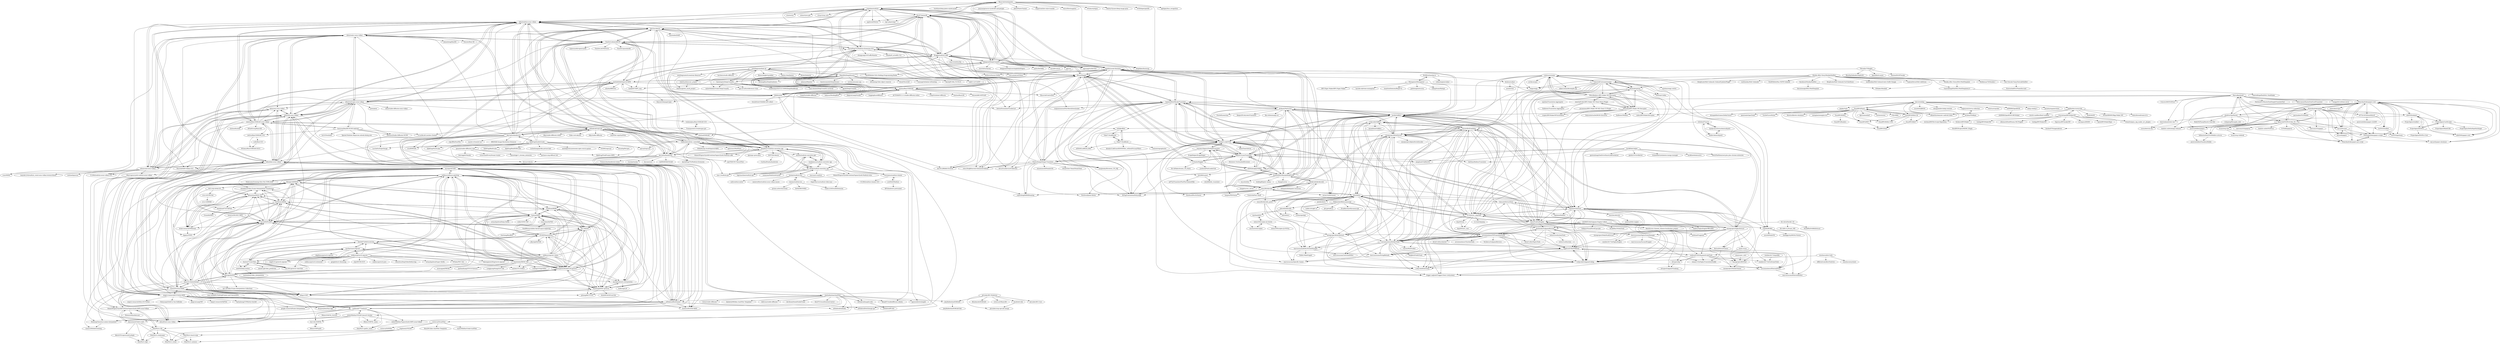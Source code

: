 digraph G {
"lllyasviel/style2paints" -> "nagadomi/waifu2x"
"lllyasviel/style2paints" -> "bloc97/Anime4K"
"lllyasviel/style2paints" -> "luanfujun/deep-photo-styletransfer" ["e"=1]
"lllyasviel/style2paints" -> "lllyasviel/ControlNet" ["e"=1]
"lllyasviel/style2paints" -> "deeppomf/DeepCreamPy"
"lllyasviel/style2paints" -> "junyanz/pytorch-CycleGAN-and-pix2pix" ["e"=1]
"lllyasviel/style2paints" -> "pfnet/PaintsChainer" ["e"=1]
"lllyasviel/style2paints" -> "lengstrom/fast-style-transfer" ["e"=1]
"lllyasviel/style2paints" -> "tensorflow/magenta" ["e"=1]
"lllyasviel/style2paints" -> "taki0112/UGATIT" ["e"=1]
"lllyasviel/style2paints" -> "NVlabs/stylegan" ["e"=1]
"lllyasviel/style2paints" -> "DmitryUlyanov/deep-image-prior" ["e"=1]
"lllyasviel/style2paints" -> "NVIDIA/pix2pixHD" ["e"=1]
"lllyasviel/style2paints" -> "deepfakes/faceswap" ["e"=1]
"lllyasviel/style2paints" -> "ageitgey/face_recognition" ["e"=1]
"bloc97/Anime4K" -> "nagadomi/waifu2x"
"bloc97/Anime4K" -> "k4yt3x/video2x"
"bloc97/Anime4K" -> "AaronFeng753/Waifu2x-Extension-GUI"
"bloc97/Anime4K" -> "lltcggie/waifu2x-caffe"
"bloc97/Anime4K" -> "lllyasviel/style2paints"
"bloc97/Anime4K" -> "xinntao/Real-ESRGAN"
"bloc97/Anime4K" -> "deeppomf/DeepCreamPy"
"bloc97/Anime4K" -> "mpv-player/mpv" ["e"=1]
"bloc97/Anime4K" -> "TianZerL/Anime4KCPP"
"bloc97/Anime4K" -> "Blinue/Magpie"
"bloc97/Anime4K" -> "xupefei/Locale-Emulator"
"bloc97/Anime4K" -> "ngosang/trackerslist" ["e"=1]
"bloc97/Anime4K" -> "c0re100/qBittorrent-Enhanced-Edition" ["e"=1]
"bloc97/Anime4K" -> "agalwood/Motrix" ["e"=1]
"bloc97/Anime4K" -> "nihui/waifu2x-ncnn-vulkan"
"xupefei/Locale-Emulator" -> "hanmin0822/MisakaTranslator"
"xupefei/Locale-Emulator" -> "seven332/EhViewer" ["e"=1]
"xupefei/Locale-Emulator" -> "lltcggie/waifu2x-caffe"
"xupefei/Locale-Emulator" -> "c0re100/qBittorrent-Enhanced-Edition" ["e"=1]
"xupefei/Locale-Emulator" -> "nagadomi/waifu2x"
"xupefei/Locale-Emulator" -> "morkt/GARbro"
"xupefei/Locale-Emulator" -> "project-yuki/YUKI"
"xupefei/Locale-Emulator" -> "Blinue/Magpie"
"xupefei/Locale-Emulator" -> "zeas2/Kirikiroid2"
"xupefei/Locale-Emulator" -> "Nevcairiel/LAVFilters" ["e"=1]
"xupefei/Locale-Emulator" -> "PantsuDango/Dango-Translator"
"xupefei/Locale-Emulator" -> "xiaojieonly/Ehviewer_CN_SXJ" ["e"=1]
"xupefei/Locale-Emulator" -> "EhTagTranslation/EhSyringe" ["e"=1]
"xupefei/Locale-Emulator" -> "be5invis/Sarasa-Gothic" ["e"=1]
"xupefei/Locale-Emulator" -> "XIU2/TrackersListCollection" ["e"=1]
"Blinue/Magpie" -> "hanmin0822/MisakaTranslator"
"Blinue/Magpie" -> "xupefei/Locale-Emulator"
"Blinue/Magpie" -> "HIllya51/LunaTranslator"
"Blinue/Magpie" -> "morkt/GARbro"
"Blinue/Magpie" -> "project-yuki/YUKI"
"Blinue/Magpie" -> "AaronFeng753/Waifu2x-Extension-GUI"
"Blinue/Magpie" -> "hooke007/MPV_lazy" ["e"=1]
"Blinue/Magpie" -> "bloc97/Anime4K"
"Blinue/Magpie" -> "c0re100/qBittorrent-Enhanced-Edition" ["e"=1]
"Blinue/Magpie" -> "PantsuDango/Dango-Translator"
"Blinue/Magpie" -> "Z-Dante/Magpie"
"Blinue/Magpie" -> "EhTagTranslation/EhSyringe" ["e"=1]
"Blinue/Magpie" -> "DeSireFire/animeTrackerList" ["e"=1]
"Blinue/Magpie" -> "bilibili/ailab"
"Blinue/Magpie" -> "Justin62628/Squirrel-RIFE"
"xinntao/Real-ESRGAN" -> "AaronFeng753/Waifu2x-Extension-GUI"
"xinntao/Real-ESRGAN" -> "TencentARC/GFPGAN" ["e"=1]
"xinntao/Real-ESRGAN" -> "bilibili/ailab"
"xinntao/Real-ESRGAN" -> "xinntao/ESRGAN" ["e"=1]
"xinntao/Real-ESRGAN" -> "nagadomi/waifu2x"
"xinntao/Real-ESRGAN" -> "CompVis/stable-diffusion" ["e"=1]
"xinntao/Real-ESRGAN" -> "bloc97/Anime4K"
"xinntao/Real-ESRGAN" -> "babysor/MockingBird" ["e"=1]
"xinntao/Real-ESRGAN" -> "lllyasviel/ControlNet" ["e"=1]
"xinntao/Real-ESRGAN" -> "JingyunLiang/SwinIR" ["e"=1]
"xinntao/Real-ESRGAN" -> "huggingface/diffusers" ["e"=1]
"xinntao/Real-ESRGAN" -> "AUTOMATIC1111/stable-diffusion-webui" ["e"=1]
"xinntao/Real-ESRGAN" -> "CompVis/latent-diffusion" ["e"=1]
"xinntao/Real-ESRGAN" -> "xinntao/BasicSR" ["e"=1]
"xinntao/Real-ESRGAN" -> "the1812/Bilibili-Evolved" ["e"=1]
"Dir-A/GalTextAll_CN" -> "Dir-A/Dir-A_Essays_MD"
"Dir-A/GalTextAll_CN" -> "YuriSizuku/GalgameReverse"
"Dir-A/GalTextAll_CN" -> "YeLikERs/NvlKR2Extract"
"nagadomi/waifu2x" -> "lltcggie/waifu2x-caffe"
"nagadomi/waifu2x" -> "bloc97/Anime4K"
"nagadomi/waifu2x" -> "AaronFeng753/Waifu2x-Extension-GUI"
"nagadomi/waifu2x" -> "lllyasviel/style2paints"
"nagadomi/waifu2x" -> "xupefei/Locale-Emulator"
"nagadomi/waifu2x" -> "deeppomf/DeepCreamPy"
"nagadomi/waifu2x" -> "xinntao/Real-ESRGAN"
"nagadomi/waifu2x" -> "aria2/aria2" ["e"=1]
"nagadomi/waifu2x" -> "ngosang/trackerslist" ["e"=1]
"nagadomi/waifu2x" -> "soimort/you-get" ["e"=1]
"nagadomi/waifu2x" -> "nihui/waifu2x-ncnn-vulkan"
"nagadomi/waifu2x" -> "k4yt3x/video2x"
"nagadomi/waifu2x" -> "mpv-player/mpv" ["e"=1]
"nagadomi/waifu2x" -> "v2ray/v2ray-core" ["e"=1]
"nagadomi/waifu2x" -> "agalwood/Motrix" ["e"=1]
"lltcggie/waifu2x-caffe" -> "nagadomi/waifu2x"
"lltcggie/waifu2x-caffe" -> "AaronFeng753/Waifu2x-Extension-GUI"
"lltcggie/waifu2x-caffe" -> "nihui/waifu2x-ncnn-vulkan"
"lltcggie/waifu2x-caffe" -> "xupefei/Locale-Emulator"
"lltcggie/waifu2x-caffe" -> "bloc97/Anime4K"
"lltcggie/waifu2x-caffe" -> "Nevcairiel/LAVFilters" ["e"=1]
"lltcggie/waifu2x-caffe" -> "c0re100/qBittorrent-Enhanced-Edition" ["e"=1]
"lltcggie/waifu2x-caffe" -> "seven332/EhViewer" ["e"=1]
"lltcggie/waifu2x-caffe" -> "k4yt3x/video2x"
"lltcggie/waifu2x-caffe" -> "deeppomf/DeepCreamPy"
"lltcggie/waifu2x-caffe" -> "DeadSix27/waifu2x-converter-cpp"
"lltcggie/waifu2x-caffe" -> "xuejianxianzun/PixivBatchDownloader" ["e"=1]
"lltcggie/waifu2x-caffe" -> "the1812/Bilibili-Evolved" ["e"=1]
"lltcggie/waifu2x-caffe" -> "mayswind/AriaNg" ["e"=1]
"lltcggie/waifu2x-caffe" -> "be5invis/Sarasa-Gothic" ["e"=1]
"HypoX64/DeepMosaics" -> "natethegreate/hent-AI"
"HypoX64/DeepMosaics" -> "rekaXua/demosaic_project"
"HypoX64/DeepMosaics" -> "liaoxiong3x/DeepCreamPy"
"HypoX64/DeepMosaics" -> "thunil/TecoGAN" ["e"=1]
"HypoX64/DeepMosaics" -> "youyuge34/Anime-InPainting" ["e"=1]
"HypoX64/DeepMosaics" -> "gguilt/DeepCreamPy"
"HypoX64/DeepMosaics" -> "km2ii/JP109A_TG-PLUS"
"HypoX64/DeepMosaics" -> "KichangKim/DeepDanbooru" ["e"=1]
"HypoX64/DeepMosaics" -> "taki0112/UGATIT" ["e"=1]
"HypoX64/DeepMosaics" -> "adamian98/pulse" ["e"=1]
"HypoX64/DeepMosaics" -> "deeppomf/DeepCreamPy"
"HypoX64/DeepMosaics" -> "akai-katto/dandere2x"
"HypoX64/DeepMosaics" -> "Synchronized2/DeepMosaics"
"HypoX64/DeepMosaics" -> "soruly/awesome-acg" ["e"=1]
"HypoX64/DeepMosaics" -> "zllrunning/video-object-removal" ["e"=1]
"hanmin0822/MisakaTranslator" -> "project-yuki/YUKI"
"hanmin0822/MisakaTranslator" -> "PantsuDango/Dango-Translator"
"hanmin0822/MisakaTranslator" -> "hanmin0822/MisakaHookFinder"
"hanmin0822/MisakaTranslator" -> "xupefei/Locale-Emulator"
"hanmin0822/MisakaTranslator" -> "HIllya51/LunaTranslator"
"hanmin0822/MisakaTranslator" -> "EhTagTranslation/EhSyringe" ["e"=1]
"hanmin0822/MisakaTranslator" -> "morkt/GARbro"
"hanmin0822/MisakaTranslator" -> "Blinue/Magpie"
"hanmin0822/MisakaTranslator" -> "zeas2/Kirikiroid2"
"hanmin0822/MisakaTranslator" -> "xiaojieonly/Ehviewer_CN_SXJ" ["e"=1]
"hanmin0822/MisakaTranslator" -> "Notsfsssf/pixez-flutter" ["e"=1]
"hanmin0822/MisakaTranslator" -> "DeSireFire/animeTrackerList" ["e"=1]
"hanmin0822/MisakaTranslator" -> "xuejianxianzun/PixivBatchDownloader" ["e"=1]
"hanmin0822/MisakaTranslator" -> "Artikash/Textractor"
"hanmin0822/MisakaTranslator" -> "yujincheng08/BiliRoaming" ["e"=1]
"lzyAB/link-helper" -> "lzyAB/netdiskresolve"
"lzyAB/link-helper" -> "FetchTheMoon/soul-plus-plus-chrome-extension"
"lzyAB/link-helper" -> "gaowanliang/OneDriveShareLinkPushAria2" ["e"=1]
"lzyAB/link-helper" -> "qinlili23333/ctfileGet" ["e"=1]
"lzyAB/link-helper" -> "SchneeHertz/exhentai-manga-manager" ["e"=1]
"lzyAB/link-helper" -> "HIllya51/LunaTranslator"
"lzyAB/link-helper" -> "jiangtian616/JHenTai" ["e"=1]
"lzyAB/link-helper" -> "DDWSdwqdq/VNREX"
"deeppomf/DeepCreamPy" -> "nagadomi/waifu2x"
"deeppomf/DeepCreamPy" -> "lltcggie/waifu2x-caffe"
"deeppomf/DeepCreamPy" -> "bloc97/Anime4K"
"deeppomf/DeepCreamPy" -> "lllyasviel/style2paints"
"deeppomf/DeepCreamPy" -> "natethegreate/hent-AI"
"deeppomf/DeepCreamPy" -> "xupefei/Locale-Emulator"
"deeppomf/DeepCreamPy" -> "inorichi/tachiyomi" ["e"=1]
"deeppomf/DeepCreamPy" -> "deeppomf/DeepLearningAnimePapers" ["e"=1]
"deeppomf/DeepCreamPy" -> "seven332/EhViewer" ["e"=1]
"deeppomf/DeepCreamPy" -> "deepfakes/faceswap" ["e"=1]
"deeppomf/DeepCreamPy" -> "jantic/DeOldify" ["e"=1]
"deeppomf/DeepCreamPy" -> "laynH/Anime-Girls-Holding-Programming-Books" ["e"=1]
"deeppomf/DeepCreamPy" -> "nyaadevs/nyaa" ["e"=1]
"deeppomf/DeepCreamPy" -> "ngosang/trackerslist" ["e"=1]
"deeppomf/DeepCreamPy" -> "ppy/osu" ["e"=1]
"k4yt3x/video2x" -> "bloc97/Anime4K"
"k4yt3x/video2x" -> "AaronFeng753/Waifu2x-Extension-GUI"
"k4yt3x/video2x" -> "nihui/waifu2x-ncnn-vulkan"
"k4yt3x/video2x" -> "aka-katto/dandere2x"
"k4yt3x/video2x" -> "akai-katto/dandere2x"
"k4yt3x/video2x" -> "lltcggie/waifu2x-caffe"
"k4yt3x/video2x" -> "nagadomi/waifu2x"
"k4yt3x/video2x" -> "TianZerL/Anime4KCPP"
"k4yt3x/video2x" -> "xinntao/Real-ESRGAN"
"k4yt3x/video2x" -> "baowenbo/DAIN" ["e"=1]
"k4yt3x/video2x" -> "n00mkrad/cupscale"
"k4yt3x/video2x" -> "nihui/realsr-ncnn-vulkan"
"k4yt3x/video2x" -> "upscayl/upscayl" ["e"=1]
"k4yt3x/video2x" -> "DeadSix27/waifu2x-converter-cpp"
"k4yt3x/video2x" -> "xinntao/ESRGAN" ["e"=1]
"Lattyware/unrpa" -> "CensoredUsername/unrpyc"
"Lattyware/unrpa" -> "Shizmob/rpatool"
"Lattyware/unrpa" -> "Petschko/Java-RPG-Maker-MV-Decrypter"
"Lattyware/unrpa" -> "yuriks/unrpyc"
"Lattyware/unrpa" -> "Petschko/RPG-Maker-MV-Decrypter"
"Lattyware/unrpa" -> "xmoeproject/KrkrExtract"
"Lattyware/unrpa" -> "regomne/chinesize"
"Lattyware/unrpa" -> "vn-tools/arc_unpacker"
"Lattyware/unrpa" -> "lolbot-iichan/decompile.rpy"
"Lattyware/unrpa" -> "Inori/FuckGalEngine"
"Lattyware/unrpa" -> "xupefei/BGIKit"
"Lattyware/unrpa" -> "morkt/GARbro"
"Lattyware/unrpa" -> "renpy/renpy" ["e"=1]
"Lattyware/unrpa" -> "UlyssesWu/FreeMote"
"Fluorohydride/ygopro-core" -> "Fluorohydride/ygopro-scripts"
"Fluorohydride/ygopro-core" -> "Fluorohydride/ygopro"
"Fluorohydride/ygopro-core" -> "Fluorohydride/ygopro-pre-script"
"Fluorohydride/ygopro-core" -> "lllyasviel/YGOProUnity_V2"
"Fluorohydride/ygopro-core" -> "mycard/srvpro"
"Fluorohydride/ygopro-core" -> "IceYGO/ygosharp"
"Fluorohydride/ygopro-core" -> "purerosefallen/ygopro"
"Fluorohydride/ygopro-core" -> "247321453/DataEditorX"
"Fluorohydride/ygopro-core" -> "edo9300/ygopro-core"
"Fluorohydride/ygopro-core" -> "IceYGO/windbot"
"Fluorohydride/ygopro-core" -> "ProjectIgnis/CardScripts"
"Fluorohydride/ygopro-core" -> "edo9300/edopro"
"Fluorohydride/ygopro-core" -> "mycard/ygopro-database"
"Fluorohydride/ygopro-core" -> "fallenstardust/YGOMobile-cn-ko-en"
"Fluorohydride/ygopro-core" -> "moecube/srvpro"
"krkrz/krkrz" -> "xmoeproject/KrkrExtract"
"krkrz/krkrz" -> "Inori/FuckGalEngine"
"krkrz/krkrz" -> "jeeb/kirikiri2"
"krkrz/krkrz" -> "krkrsdl2/krkrsdl2"
"krkrz/krkrz" -> "morkt/GARbro"
"krkrz/krkrz" -> "arcusmaximus/KirikiriTools"
"krkrz/krkrz" -> "zeas2/Kirikiroid2"
"krkrz/krkrz" -> "krkrz/krkr2"
"krkrz/krkrz" -> "ShikemokuMK/tyranoscript"
"krkrz/krkrz" -> "vn-tools/arc_unpacker"
"krkrz/krkrz" -> "regomne/chinesize"
"krkrz/krkrz" -> "arcusmaximus/VNTranslationTools"
"krkrz/krkrz" -> "zeas2/Kirikiroid2_patch"
"krkrz/krkrz" -> "lioncash/ExtractData"
"krkrz/krkrz" -> "xmoeproject/KrkrzExtract"
"sniklaus/pytorch-sepconv" -> "martkartasev/sepconv"
"sniklaus/pytorch-sepconv" -> "dagf2101/pytorch-sepconv"
"sniklaus/pytorch-sepconv" -> "liuziwei7/voxel-flow"
"sniklaus/pytorch-sepconv" -> "neil454/deep-motion"
"sniklaus/pytorch-sepconv" -> "anchen1011/toflow" ["e"=1]
"sniklaus/pytorch-sepconv" -> "alex04072000/CyclicGen"
"sniklaus/pytorch-sepconv" -> "lxx1991/pytorch-voxel-flow"
"sniklaus/pytorch-sepconv" -> "avinashpaliwal/Super-SloMo" ["e"=1]
"sniklaus/pytorch-sepconv" -> "sniklaus/softmax-splatting"
"sniklaus/pytorch-sepconv" -> "NVlabs/PWC-Net" ["e"=1]
"sniklaus/pytorch-sepconv" -> "sniklaus/pytorch-extension" ["e"=1]
"sniklaus/pytorch-sepconv" -> "google/burst-denoising" ["e"=1]
"sniklaus/pytorch-sepconv" -> "yhjo09/VSR-DUF" ["e"=1]
"sniklaus/pytorch-sepconv" -> "sniklaus/pytorch-pwc" ["e"=1]
"sniklaus/pytorch-sepconv" -> "shuochsu/DeepVideoDeblurring" ["e"=1]
"tumuyan/RealSR-NCNN-Android" -> "xinntao/Real-ESRGAN-ncnn-vulkan"
"tumuyan/RealSR-NCNN-Android" -> "X-Lucifer/AI-Lossless-Zoomer" ["e"=1]
"tumuyan/RealSR-NCNN-Android" -> "Lucchetto/SuperImage" ["e"=1]
"tumuyan/RealSR-NCNN-Android" -> "Xposed-Modules-Repo/com.mhook.dialog.new" ["e"=1]
"tumuyan/RealSR-NCNN-Android" -> "lz233/Tarnhelm" ["e"=1]
"tumuyan/RealSR-NCNN-Android" -> "EdVince/Stable-Diffusion-NCNN" ["e"=1]
"tumuyan/RealSR-NCNN-Android" -> "nihui/realcugan-ncnn-vulkan"
"tumuyan/RealSR-NCNN-Android" -> "net2cn/Real-ESRGAN_GUI"
"Fluorohydride/ygopro" -> "Fluorohydride/ygopro-core"
"Fluorohydride/ygopro" -> "lllyasviel/YGOProUnity_V2"
"Fluorohydride/ygopro" -> "Fluorohydride/ygopro-scripts"
"Fluorohydride/ygopro" -> "SkywalkerJi/mdt"
"Fluorohydride/ygopro" -> "247321453/DataEditorX"
"Fluorohydride/ygopro" -> "Fluorohydride/ygopro-pre-script"
"Fluorohydride/ygopro" -> "mycard/srvpro"
"Fluorohydride/ygopro" -> "edo9300/edopro"
"Fluorohydride/ygopro" -> "purerosefallen/ygopro"
"Fluorohydride/ygopro" -> "garymabin/YGOMobile"
"Fluorohydride/ygopro" -> "pixeltris/YgoMaster"
"Fluorohydride/ygopro" -> "mercury233/ygopro"
"Fluorohydride/ygopro" -> "mycard/ygopro"
"Fluorohydride/ygopro" -> "IceYGO/windbot"
"Fluorohydride/ygopro" -> "lucays/ocg-rule"
"AaronFeng753/Waifu2x-Extension-GUI" -> "lltcggie/waifu2x-caffe"
"AaronFeng753/Waifu2x-Extension-GUI" -> "xinntao/Real-ESRGAN"
"AaronFeng753/Waifu2x-Extension-GUI" -> "k4yt3x/video2x"
"AaronFeng753/Waifu2x-Extension-GUI" -> "bloc97/Anime4K"
"AaronFeng753/Waifu2x-Extension-GUI" -> "nagadomi/waifu2x"
"AaronFeng753/Waifu2x-Extension-GUI" -> "c0re100/qBittorrent-Enhanced-Edition" ["e"=1]
"AaronFeng753/Waifu2x-Extension-GUI" -> "the1812/Bilibili-Evolved" ["e"=1]
"AaronFeng753/Waifu2x-Extension-GUI" -> "bilibili/ailab"
"AaronFeng753/Waifu2x-Extension-GUI" -> "nihui/waifu2x-ncnn-vulkan"
"AaronFeng753/Waifu2x-Extension-GUI" -> "XIU2/TrackersListCollection" ["e"=1]
"AaronFeng753/Waifu2x-Extension-GUI" -> "Justin62628/Squirrel-RIFE"
"AaronFeng753/Waifu2x-Extension-GUI" -> "Blinue/Magpie"
"AaronFeng753/Waifu2x-Extension-GUI" -> "nilaoda/N_m3u8DL-CLI" ["e"=1]
"AaronFeng753/Waifu2x-Extension-GUI" -> "zhongyang219/TrafficMonitor" ["e"=1]
"AaronFeng753/Waifu2x-Extension-GUI" -> "TianZerL/Anime4KCPP"
"HIllya51/LunaTranslator" -> "DDWSdwqdq/VNREX"
"HIllya51/LunaTranslator" -> "hanmin0822/MisakaTranslator"
"HIllya51/LunaTranslator" -> "dmMaze/BallonsTranslator" ["e"=1]
"HIllya51/LunaTranslator" -> "project-yuki/YUKI"
"HIllya51/LunaTranslator" -> "morkt/GARbro"
"HIllya51/LunaTranslator" -> "Blinue/Magpie"
"HIllya51/LunaTranslator" -> "Isayama-Kagura/TsubakiTranslator"
"HIllya51/LunaTranslator" -> "hanmin0822/MisakaHookFinder"
"HIllya51/LunaTranslator" -> "EhTagTranslation/EhSyringe" ["e"=1]
"HIllya51/LunaTranslator" -> "PantsuDango/Dango-Translator"
"HIllya51/LunaTranslator" -> "Ehviewer-Overhauled/Ehviewer" ["e"=1]
"HIllya51/LunaTranslator" -> "Z-Dante/Magpie"
"HIllya51/LunaTranslator" -> "Artikash/Textractor"
"HIllya51/LunaTranslator" -> "jiangtian616/JHenTai" ["e"=1]
"HIllya51/LunaTranslator" -> "honjow/FEhViewer" ["e"=1]
"Monika-After-Story/MonikaModDev" -> "Monika-After-Story/DDLCModTemplate"
"Monika-After-Story/MonikaModDev" -> "PiMaker/MonikAI"
"Monika-After-Story/MonikaModDev" -> "Rubiksman78/MonikA.I"
"Monika-After-Story/MonikaModDev" -> "Just-Natsuki-Team/NatsukiModDev"
"Monika-After-Story/MonikaModDev" -> "GanstaKingofSA/DDLCModTemplate2.0"
"Monika-After-Story/MonikaModDev" -> "renpy/renpy" ["e"=1]
"Monika-After-Story/MonikaModDev" -> "Booplicate/MAS-Submods-SubmodUpdaterPlugin"
"Monika-After-Story/MonikaModDev" -> "CensoredUsername/unrpyc"
"Monika-After-Story/MonikaModDev" -> "multimokia/MAS-Submods"
"Monika-After-Story/MonikaModDev" -> "NickWildish/Mas-NSFW-Submod"
"Monika-After-Story/MonikaModDev" -> "Shizmob/rpatool"
"Monika-After-Story/MonikaModDev" -> "Backdash/MonikaModDev"
"Monika-After-Story/MonikaModDev" -> "Booplicate/MAS-Submods-YouTubeMusic"
"Monika-After-Story/MonikaModDev" -> "multimokia/MAS-Submod-Auto-Outfit-Change"
"Monika-After-Story/MonikaModDev" -> "CaptainHorse/MAS-Additions"
"PantsuDango/Dango-Translator" -> "hanmin0822/MisakaTranslator"
"PantsuDango/Dango-Translator" -> "project-yuki/YUKI"
"PantsuDango/Dango-Translator" -> "xupefei/Locale-Emulator"
"PantsuDango/Dango-Translator" -> "the1812/Bilibili-Evolved" ["e"=1]
"PantsuDango/Dango-Translator" -> "miaomiaosoft/PandaOCR" ["e"=1]
"PantsuDango/Dango-Translator" -> "xiaojieonly/Ehviewer_CN_SXJ" ["e"=1]
"PantsuDango/Dango-Translator" -> "EhTagTranslation/EhSyringe" ["e"=1]
"PantsuDango/Dango-Translator" -> "c0re100/qBittorrent-Enhanced-Edition" ["e"=1]
"PantsuDango/Dango-Translator" -> "yujincheng08/BiliRoaming" ["e"=1]
"PantsuDango/Dango-Translator" -> "HIllya51/LunaTranslator"
"PantsuDango/Dango-Translator" -> "Blinue/Magpie"
"PantsuDango/Dango-Translator" -> "Notsfsssf/pixez-flutter" ["e"=1]
"PantsuDango/Dango-Translator" -> "XIU2/TrackersListCollection" ["e"=1]
"PantsuDango/Dango-Translator" -> "AaronFeng753/Waifu2x-Extension-GUI"
"PantsuDango/Dango-Translator" -> "SteamTools-Team/SteamTools" ["e"=1]
"Petschko/RPG-Maker-MV-Decrypter" -> "Petschko/Java-RPG-Maker-MV-Decrypter"
"Petschko/RPG-Maker-MV-Decrypter" -> "uuksu/RPGMakerDecrypter"
"Petschko/RPG-Maker-MV-Decrypter" -> "emerladCoder/RPG-Maker-MV-Cheat-Menu-Plugin"
"Petschko/RPG-Maker-MV-Decrypter" -> "Lattyware/unrpa"
"Petschko/RPG-Maker-MV-Decrypter" -> "Shizmob/rpatool"
"Petschko/RPG-Maker-MV-Decrypter" -> "vn-tools/arc_unpacker"
"Petschko/RPG-Maker-MV-Decrypter" -> "morkt/GARbro"
"Petschko/RPG-Maker-MV-Decrypter" -> "Sinflower/WolfDec"
"Petschko/RPG-Maker-MV-Decrypter" -> "xmoeproject/KrkrExtract"
"Petschko/RPG-Maker-MV-Decrypter" -> "AltimitSystems/mv-android-client"
"Petschko/RPG-Maker-MV-Decrypter" -> "CensoredUsername/unrpyc"
"Petschko/RPG-Maker-MV-Decrypter" -> "crapier/RPGMakerMVSaveEditor"
"Petschko/RPG-Maker-MV-Decrypter" -> "KatyushaScarlet/RGSS-Extractor"
"bilibili/ailab" -> "Justin62628/Squirrel-RIFE"
"bilibili/ailab" -> "xinntao/Real-ESRGAN"
"bilibili/ailab" -> "nihui/realcugan-ncnn-vulkan"
"bilibili/ailab" -> "AaronFeng753/Waifu2x-Extension-GUI"
"bilibili/ailab" -> "SocialSisterYi/bilibili-API-collect" ["e"=1]
"bilibili/ailab" -> "Blinue/Magpie"
"bilibili/ailab" -> "the1812/Bilibili-Evolved" ["e"=1]
"bilibili/ailab" -> "yujincheng08/BiliRoaming" ["e"=1]
"bilibili/ailab" -> "bloc97/Anime4K"
"bilibili/ailab" -> "lltcggie/waifu2x-caffe"
"bilibili/ailab" -> "Baiyuetribe/paper2gui" ["e"=1]
"bilibili/ailab" -> "DeSireFire/animeTrackerList" ["e"=1]
"bilibili/ailab" -> "hanmin0822/MisakaTranslator"
"bilibili/ailab" -> "nihui/waifu2x-ncnn-vulkan"
"bilibili/ailab" -> "TianZerL/Anime4KCPP"
"megvii-research/ECCV2022-RIFE" -> "nihui/rife-ncnn-vulkan"
"megvii-research/ECCV2022-RIFE" -> "hzwer/Practical-RIFE"
"megvii-research/ECCV2022-RIFE" -> "google-research/frame-interpolation" ["e"=1]
"megvii-research/ECCV2022-RIFE" -> "ltkong218/IFRNet"
"megvii-research/ECCV2022-RIFE" -> "tarun005/FLAVR"
"megvii-research/ECCV2022-RIFE" -> "mafiosnik777/enhancr"
"megvii-research/ECCV2022-RIFE" -> "Justin62628/Squirrel-RIFE"
"megvii-research/ECCV2022-RIFE" -> "n00mkrad/flowframes"
"megvii-research/ECCV2022-RIFE" -> "ChenyangLEI/All-In-One-Deflicker" ["e"=1]
"megvii-research/ECCV2022-RIFE" -> "JingyunLiang/VRT" ["e"=1]
"megvii-research/ECCV2022-RIFE" -> "nihui/dain-ncnn-vulkan"
"megvii-research/ECCV2022-RIFE" -> "megvii-research/NAFNet" ["e"=1]
"megvii-research/ECCV2022-RIFE" -> "harlanhong/CVPR2022-DaGAN" ["e"=1]
"megvii-research/ECCV2022-RIFE" -> "megvii-research/SSQL-ECCV2022" ["e"=1]
"megvii-research/ECCV2022-RIFE" -> "BurguerJohn/Dain-App" ["e"=1]
"nihui/realcugan-ncnn-vulkan" -> "nihui/rife-ncnn-vulkan"
"nihui/realcugan-ncnn-vulkan" -> "nihui/realsr-ncnn-vulkan"
"nihui/realcugan-ncnn-vulkan" -> "xinntao/Real-ESRGAN-ncnn-vulkan"
"nihui/realcugan-ncnn-vulkan" -> "nihui/srmd-ncnn-vulkan"
"nihui/realcugan-ncnn-vulkan" -> "nihui/waifu2x-ncnn-vulkan"
"nihui/realcugan-ncnn-vulkan" -> "bilibili/ailab"
"nihui/realcugan-ncnn-vulkan" -> "nihui/ifrnet-ncnn-vulkan"
"nihui/realcugan-ncnn-vulkan" -> "Justin62628/Squirrel-RIFE"
"nihui/realcugan-ncnn-vulkan" -> "nihui/dain-ncnn-vulkan"
"nihui/realcugan-ncnn-vulkan" -> "nihui/cain-ncnn-vulkan"
"nihui/realcugan-ncnn-vulkan" -> "EdVince/Stable-Diffusion-NCNN" ["e"=1]
"nihui/realcugan-ncnn-vulkan" -> "nihui/stable-diffusion-ncnn-vulkan" ["e"=1]
"nihui/realcugan-ncnn-vulkan" -> "tumuyan/RealSR-NCNN-Android"
"nihui/realcugan-ncnn-vulkan" -> "tsukumijima/Real-ESRGAN-GUI"
"nihui/realcugan-ncnn-vulkan" -> "pnnx/pnnx" ["e"=1]
"MCG-NJU/EMA-VFI" -> "srcn-ivl/UPR-Net"
"MCG-NJU/EMA-VFI" -> "feinanshan/M2M_VFI"
"MCG-NJU/EMA-VFI" -> "dvlab-research/VFIformer"
"Justin62628/Squirrel-RIFE" -> "bilibili/ailab"
"Justin62628/Squirrel-RIFE" -> "nihui/realcugan-ncnn-vulkan"
"Justin62628/Squirrel-RIFE" -> "AaronFeng753/Waifu2x-Extension-GUI"
"Justin62628/Squirrel-RIFE" -> "nihui/rife-ncnn-vulkan"
"Justin62628/Squirrel-RIFE" -> "TianZerL/Anime4KCPP"
"Justin62628/Squirrel-RIFE" -> "Blinue/Magpie"
"Justin62628/Squirrel-RIFE" -> "X-Lucifer/AI-Lossless-Zoomer" ["e"=1]
"Justin62628/Squirrel-RIFE" -> "DeSireFire/animeTrackerList" ["e"=1]
"Justin62628/Squirrel-RIFE" -> "hooke007/MPV_lazy" ["e"=1]
"Justin62628/Squirrel-RIFE" -> "megvii-research/ECCV2022-RIFE"
"Justin62628/Squirrel-RIFE" -> "xinntao/Real-ESRGAN"
"Justin62628/Squirrel-RIFE" -> "hzwer/arXiv2020-RIFE" ["e"=1]
"Justin62628/Squirrel-RIFE" -> "nilaoda/BBDown" ["e"=1]
"Justin62628/Squirrel-RIFE" -> "BurguerJohn/Dain-App" ["e"=1]
"Justin62628/Squirrel-RIFE" -> "Baiyuetribe/paper2gui" ["e"=1]
"Djdefrag/QualityScaler" -> "Djdefrag/NiceScaler"
"Djdefrag/QualityScaler" -> "cszn/BSRGAN" ["e"=1]
"Djdefrag/QualityScaler" -> "akai-katto/dandere2x"
"Djdefrag/QualityScaler" -> "Lucchetto/SuperImage" ["e"=1]
"Djdefrag/QualityScaler" -> "Djdefrag/RealScaler"
"Djdefrag/QualityScaler" -> "k4yt3x/video2x"
"Djdefrag/QualityScaler" -> "upscayl/upscayl" ["e"=1]
"Djdefrag/QualityScaler" -> "n00mkrad/cupscale"
"Djdefrag/QualityScaler" -> "feramhq/Perspec"
"Djdefrag/QualityScaler" -> "Djdefrag/FluidFrames.RIFE"
"Djdefrag/QualityScaler" -> "Djdefrag/RealESRScaler"
"Djdefrag/QualityScaler" -> "ischenliang/quickly-picture-bed" ["e"=1]
"Djdefrag/QualityScaler" -> "michelpereira/awesome-open-source-games" ["e"=1]
"Djdefrag/QualityScaler" -> "TGS963/upscayl" ["e"=1]
"Djdefrag/QualityScaler" -> "qunash/stable-diffusion-2-gui"
"7Brandyn7/Magpie" -> "Blinue/Magpie"
"7Brandyn7/Magpie" -> "Sporif/dxvk-async" ["e"=1]
"7Brandyn7/Magpie" -> "emoose/DLSSTweaks" ["e"=1]
"7Brandyn7/Magpie" -> "BlueSkyDefender/Depth3D" ["e"=1]
"lisiyao21/AnimeInterp" -> "ShuhongChen/eisai-anime-interpolator"
"lisiyao21/AnimeInterp" -> "myungsub/CAIN"
"lisiyao21/AnimeInterp" -> "tarun005/FLAVR"
"lisiyao21/AnimeInterp" -> "JihyongOh/XVFI"
"lisiyao21/AnimeInterp" -> "ltkong218/IFRNet"
"lisiyao21/AnimeInterp" -> "hyw-dev/GMFSS"
"lisiyao21/AnimeInterp" -> "hzwer/Practical-RIFE"
"lisiyao21/AnimeInterp" -> "xiaoyu258/Inbetweening"
"lisiyao21/AnimeInterp" -> "sniklaus/softmax-splatting"
"lisiyao21/AnimeInterp" -> "laomao0/BIN"
"lisiyao21/AnimeInterp" -> "HyeongminLEE/AdaCoF-pytorch"
"lisiyao21/AnimeInterp" -> "tding1/CDFI"
"lisiyao21/AnimeInterp" -> "Xianhang/EDSC-pytorch"
"lisiyao21/AnimeInterp" -> "lyh-18/Video-Frame-Interpolation-Collections"
"lisiyao21/AnimeInterp" -> "lyh-18/EQVI"
"n00mkrad/cupscale" -> "n00mkrad/flowframes"
"n00mkrad/cupscale" -> "chaiNNer-org/chaiNNer" ["e"=1]
"n00mkrad/cupscale" -> "joeyballentine/chaiNNer"
"n00mkrad/cupscale" -> "n00mkrad/nmkoder" ["e"=1]
"n00mkrad/cupscale" -> "n00mkrad/text2image-gui" ["e"=1]
"n00mkrad/cupscale" -> "xinntao/ESRGAN" ["e"=1]
"n00mkrad/cupscale" -> "hlky/stable-diffusion-webui" ["e"=1]
"n00mkrad/cupscale" -> "k4yt3x/video2x"
"n00mkrad/cupscale" -> "akai-katto/dandere2x"
"n00mkrad/cupscale" -> "lkwq007/stablediffusion-infinity" ["e"=1]
"n00mkrad/cupscale" -> "n00mkrad/magick-utils"
"n00mkrad/cupscale" -> "jquesnelle/txt2imghd" ["e"=1]
"n00mkrad/cupscale" -> "hzwer/arXiv2020-RIFE" ["e"=1]
"n00mkrad/cupscale" -> "Maks-s/sd-akashic" ["e"=1]
"n00mkrad/cupscale" -> "hlky/stable-diffusion" ["e"=1]
"n00mkrad/flowframes" -> "n00mkrad/cupscale"
"n00mkrad/flowframes" -> "nihui/rife-ncnn-vulkan"
"n00mkrad/flowframes" -> "hzwer/arXiv2020-RIFE" ["e"=1]
"n00mkrad/flowframes" -> "n00mkrad/nmkoder" ["e"=1]
"n00mkrad/flowframes" -> "hzwer/Practical-RIFE"
"n00mkrad/flowframes" -> "nihui/dain-ncnn-vulkan"
"n00mkrad/flowframes" -> "n00mkrad/text2image-gui" ["e"=1]
"n00mkrad/flowframes" -> "tarun005/FLAVR"
"n00mkrad/flowframes" -> "BurguerJohn/Dain-App" ["e"=1]
"n00mkrad/flowframes" -> "mafiosnik777/enhancr"
"n00mkrad/flowframes" -> "nihui/ifrnet-ncnn-vulkan"
"n00mkrad/flowframes" -> "HomeOfVapourSynthEvolution/VapourSynth-RIFE-ncnn-Vulkan"
"n00mkrad/flowframes" -> "google-research/frame-interpolation" ["e"=1]
"n00mkrad/flowframes" -> "megvii-research/ECCV2022-RIFE"
"n00mkrad/flowframes" -> "TianZerL/Anime4KCPP"
"DeadSix27/waifu2x-converter-cpp" -> "YukihoAA/waifu2x_snowshell"
"DeadSix27/waifu2x-converter-cpp" -> "nihui/waifu2x-ncnn-vulkan"
"DeadSix27/waifu2x-converter-cpp" -> "tanakamura/waifu2x-converter-cpp"
"DeadSix27/waifu2x-converter-cpp" -> "maz-1/waifu2x-gui"
"DeadSix27/waifu2x-converter-cpp" -> "lltcggie/waifu2x-caffe"
"DeadSix27/waifu2x-converter-cpp" -> "aka-katto/dandere2x"
"DeadSix27/waifu2x-converter-cpp" -> "WL-Amigo/waifu2x-converter-cpp"
"DeadSix27/waifu2x-converter-cpp" -> "tsurumeso/waifu2x-chainer"
"DeadSix27/waifu2x-converter-cpp" -> "ueshita/waifu2x-converter-glsl"
"DeadSix27/waifu2x-converter-cpp" -> "igv/FSRCNN-TensorFlow" ["e"=1]
"DeadSix27/waifu2x-converter-cpp" -> "k4yt3x/video2x"
"DeadSix27/waifu2x-converter-cpp" -> "K4YT3X/video2x"
"DeadSix27/waifu2x-converter-cpp" -> "nagadomi/waifu2x"
"DeadSix27/waifu2x-converter-cpp" -> "bjin/mpv-prescalers" ["e"=1]
"DeadSix27/waifu2x-converter-cpp" -> "HomeOfVapourSynthEvolution/VapourSynth-Waifu2x-caffe" ["e"=1]
"TianZerL/Anime4KCPP" -> "nihui/waifu2x-ncnn-vulkan"
"TianZerL/Anime4KCPP" -> "AaronFeng753/Waifu2x-Extension-GUI"
"TianZerL/Anime4KCPP" -> "bloc97/Anime4K"
"TianZerL/Anime4KCPP" -> "k4yt3x/video2x"
"TianZerL/Anime4KCPP" -> "Justin62628/Squirrel-RIFE"
"TianZerL/Anime4KCPP" -> "hooke007/MPV_lazy" ["e"=1]
"TianZerL/Anime4KCPP" -> "nihui/realsr-ncnn-vulkan"
"TianZerL/Anime4KCPP" -> "aka-katto/dandere2x"
"TianZerL/Anime4KCPP" -> "vapoursynth/vapoursynth" ["e"=1]
"TianZerL/Anime4KCPP" -> "Blinue/Magpie"
"TianZerL/Anime4KCPP" -> "nihui/rife-ncnn-vulkan"
"TianZerL/Anime4KCPP" -> "TianZerL/ACNetGLSL" ["e"=1]
"TianZerL/Anime4KCPP" -> "bilibili/ailab"
"TianZerL/Anime4KCPP" -> "TianZerL/pyanime4k"
"TianZerL/Anime4KCPP" -> "n00mkrad/flowframes"
"SkywalkerJi/mdt" -> "pixeltris/YgoMaster"
"SkywalkerJi/mdt" -> "PatchouliTC/MasterDuelSimpleTranslateTool"
"SkywalkerJi/mdt" -> "Fluorohydride/ygopro"
"SkywalkerJi/mdt" -> "Rehcramon/MasterDuelCardTranslator"
"SkywalkerJi/mdt" -> "lucays/ocg-rule"
"SkywalkerJi/mdt" -> "kooriookami/tools-vue"
"SkywalkerJi/mdt" -> "lllyasviel/YGOProUnity_V2"
"SkywalkerJi/mdt" -> "Fluorohydride/ygopro-core"
"SkywalkerJi/mdt" -> "wangyi041228/md_hover"
"SkywalkerJi/mdt" -> "mycard/ygopro-database"
"SkywalkerJi/mdt" -> "hanmin0822/MisakaTranslator"
"SkywalkerJi/mdt" -> "dmMaze/BallonsTranslator" ["e"=1]
"SkywalkerJi/mdt" -> "duelists-unite/omega-releases"
"SkywalkerJi/mdt" -> "Unicorn369/YGOPro2"
"project-yuki/YUKI" -> "hanmin0822/MisakaTranslator"
"project-yuki/YUKI" -> "morkt/GARbro"
"project-yuki/YUKI" -> "Artikash/Textractor"
"project-yuki/YUKI" -> "hanmin0822/MisakaHookFinder"
"project-yuki/YUKI" -> "zeas2/Kirikiroid2"
"project-yuki/YUKI" -> "xmoeproject/KrkrExtract"
"project-yuki/YUKI" -> "PantsuDango/Dango-Translator"
"project-yuki/YUKI" -> "Isayama-Kagura/TsubakiTranslator"
"project-yuki/YUKI" -> "HIllya51/LunaTranslator"
"project-yuki/YUKI" -> "Inori/FuckGalEngine"
"project-yuki/YUKI" -> "xupefei/Locale-Emulator"
"project-yuki/YUKI" -> "EhTagTranslation/EhSyringe" ["e"=1]
"project-yuki/YUKI" -> "Blinue/Magpie"
"project-yuki/YUKI" -> "RimoChan/Librian" ["e"=1]
"project-yuki/YUKI" -> "Notsfsssf/Pix-EzViewer" ["e"=1]
"zeas2/Kirikiroid2" -> "xmoeproject/KrkrExtract"
"zeas2/Kirikiroid2" -> "morkt/GARbro"
"zeas2/Kirikiroid2" -> "project-yuki/YUKI"
"zeas2/Kirikiroid2" -> "hanmin0822/MisakaTranslator"
"zeas2/Kirikiroid2" -> "krkrz/krkrz"
"zeas2/Kirikiroid2" -> "kirikiroid2/kirikiroid2"
"zeas2/Kirikiroid2" -> "xupefei/Locale-Emulator"
"zeas2/Kirikiroid2" -> "seven332/EhViewer" ["e"=1]
"zeas2/Kirikiroid2" -> "zeas2/Kirikiroid2_patch"
"zeas2/Kirikiroid2" -> "Notsfsssf/Pix-EzViewer" ["e"=1]
"zeas2/Kirikiroid2" -> "CeuiLiSA/Pixiv-Shaft" ["e"=1]
"zeas2/Kirikiroid2" -> "Notsfsssf/pixez-flutter" ["e"=1]
"zeas2/Kirikiroid2" -> "EhTagTranslation/EhSyringe" ["e"=1]
"zeas2/Kirikiroid2" -> "yujincheng08/BiliRoaming" ["e"=1]
"zeas2/Kirikiroid2" -> "honjow/FEhViewer" ["e"=1]
"qunash/stable-diffusion-2-gui" -> "qunash/gpt-3_chrome_extension"
"qunash/stable-diffusion-2-gui" -> "parlance-zz/g-diffuser-bot" ["e"=1]
"qunash/stable-diffusion-2-gui" -> "benrugg/AI-Render" ["e"=1]
"qunash/stable-diffusion-2-gui" -> "victorchall/EveryDream-trainer" ["e"=1]
"hanmin0822/MisakaHookFinder" -> "hanmin0822/MisakaTranslator"
"hanmin0822/MisakaHookFinder" -> "Isayama-Kagura/TsubakiTranslator"
"hanmin0822/MisakaHookFinder" -> "project-yuki/YUKI"
"hanmin0822/MisakaHookFinder" -> "DDWSdwqdq/VNREX"
"hanmin0822/MisakaHookFinder" -> "HIllya51/LunaTranslator"
"hanmin0822/MisakaHookFinder" -> "Inori/FuckGalEngine"
"hanmin0822/MisakaHookFinder" -> "morkt/GARbro"
"hanmin0822/MisakaHookFinder" -> "Artikash/Textractor"
"hanmin0822/MisakaHookFinder" -> "kirikiroid2/kirikiroid2"
"hanmin0822/MisakaHookFinder" -> "zxyacb/ntlea"
"hanmin0822/MisakaHookFinder" -> "leoding86/pixiv-omina" ["e"=1]
"hanmin0822/MisakaHookFinder" -> "Dangetsu/vnr"
"emerladCoder/RPG-Maker-MV-Cheat-Menu-Plugin" -> "crapier/RPGMakerMVSaveEditor"
"emerladCoder/RPG-Maker-MV-Cheat-Menu-Plugin" -> "Petschko/Java-RPG-Maker-MV-Decrypter"
"emerladCoder/RPG-Maker-MV-Cheat-Menu-Plugin" -> "Petschko/RPG-Maker-MV-Decrypter"
"emerladCoder/RPG-Maker-MV-Cheat-Menu-Plugin" -> "Sinflower/Translation-Aggregator"
"emerladCoder/RPG-Maker-MV-Cheat-Menu-Plugin" -> "paramonos/RPG-Maker-MV-MZ-Cheat-UI-Plugin"
"mafiosnik777/enhancr" -> "styler00dollar/VSGAN-tensorrt-docker"
"mafiosnik777/enhancr" -> "98mxr/GMFSS_union"
"mafiosnik777/enhancr" -> "hyw-dev/GMFSS"
"mafiosnik777/enhancr" -> "hzwer/Practical-RIFE"
"mafiosnik777/enhancr" -> "HolyWu/vs-gmfss_union"
"mafiosnik777/enhancr" -> "98mxr/GMFSS_Fortuna"
"mafiosnik777/enhancr" -> "ShuhongChen/eisai-anime-interpolator"
"mafiosnik777/enhancr" -> "styler00dollar/VapourSynth-RIFE-ncnn-Vulkan"
"Ancurio/mkxp" -> "EasyRPG/Player"
"Ancurio/mkxp" -> "qnighy/tapir"
"Ancurio/mkxp" -> "zh99998/OpenRGSS"
"Ancurio/mkxp" -> "rpgtkoolmv/corescript"
"Ancurio/mkxp" -> "suppayami/rmvxa-collection"
"Ancurio/mkxp" -> "uuksu/RPGMakerDecrypter"
"Ancurio/mkxp" -> "EasyRPG/Editor-Qt"
"Ancurio/mkxp" -> "mcanterb/JRGSS"
"Ancurio/mkxp" -> "elizagamedev/mkxp-oneshot"
"Ancurio/mkxp" -> "Solistra/rvpacker"
"Ancurio/mkxp" -> "Archeia/YEARepo"
"Ancurio/mkxp" -> "Archeia/RMVXA-Script-Repository"
"Ancurio/mkxp" -> "mkxp-z/mkxp-z"
"Ancurio/mkxp" -> "piranha/osgameclones" ["e"=1]
"EasyRPG/Player" -> "EasyRPG/Editor-Qt"
"EasyRPG/Player" -> "EasyRPG/liblcf"
"EasyRPG/Player" -> "Ancurio/mkxp"
"EasyRPG/Player" -> "EasyRPG/Editor"
"EasyRPG/Player" -> "EasyRPG/RTP"
"EasyRPG/Player" -> "djyt/cannonball" ["e"=1]
"EasyRPG/Player" -> "xoreos/xoreos" ["e"=1]
"EasyRPG/Player" -> "STJr/SRB2" ["e"=1]
"EasyRPG/Player" -> "ArmageddonGames/ZeldaClassic" ["e"=1]
"EasyRPG/Player" -> "EasyRPG/Tools"
"EasyRPG/Player" -> "opentomb/OpenTomb" ["e"=1]
"EasyRPG/Player" -> "TurtleP/LovePotion" ["e"=1]
"EasyRPG/Player" -> "EasyRPG/Editor-GTK"
"EasyRPG/Player" -> "libretro/libretro-database" ["e"=1]
"EasyRPG/Player" -> "nxengine/nxengine-evo" ["e"=1]
"Fluorohydride/ygopro-pre-script" -> "Fluorohydride/ygopro-scripts"
"Fluorohydride/ygopro-pre-script" -> "Fluorohydride/ygopro-core"
"Fluorohydride/ygopro-scripts" -> "Fluorohydride/ygopro-pre-script"
"Fluorohydride/ygopro-scripts" -> "Fluorohydride/ygopro-core"
"Fluorohydride/ygopro-scripts" -> "mycard/ygopro-database"
"Petschko/Java-RPG-Maker-MV-Decrypter" -> "Petschko/RPG-Maker-MV-Decrypter"
"Petschko/Java-RPG-Maker-MV-Decrypter" -> "uuksu/RPGMakerDecrypter"
"Petschko/Java-RPG-Maker-MV-Decrypter" -> "emerladCoder/RPG-Maker-MV-Cheat-Menu-Plugin"
"Petschko/Java-RPG-Maker-MV-Decrypter" -> "Sinflower/WolfDec"
"Petschko/Java-RPG-Maker-MV-Decrypter" -> "vn-tools/arc_unpacker"
"Petschko/Java-RPG-Maker-MV-Decrypter" -> "Lattyware/unrpa"
"Petschko/Java-RPG-Maker-MV-Decrypter" -> "Shizmob/rpatool"
"fallenstardust/YGOMobile-cn-ko-en" -> "purerosefallen/NanahiraMobile"
"futokoro/RPGMaker" -> "NewRPGProject/MZMV_Plugin"
"futokoro/RPGMaker" -> "krmbn0576/rpgmakermv"
"lllyasviel/YGOProUnity_V2" -> "Fluorohydride/ygopro-core"
"lllyasviel/YGOProUnity_V2" -> "Fluorohydride/ygopro-scripts"
"lllyasviel/YGOProUnity_V2" -> "Fluorohydride/ygopro-pre-script"
"lllyasviel/YGOProUnity_V2" -> "Fluorohydride/ygopro"
"lllyasviel/YGOProUnity_V2" -> "fallenstardust/YGOMobile-cn-ko-en"
"lllyasviel/YGOProUnity_V2" -> "mycard/srvpro"
"lllyasviel/YGOProUnity_V2" -> "mercury233/ygopro2"
"lllyasviel/YGOProUnity_V2" -> "mercury233/ygopro"
"lllyasviel/YGOProUnity_V2" -> "IceYGO/windbot"
"lllyasviel/YGOProUnity_V2" -> "purerosefallen/ygopro"
"lllyasviel/YGOProUnity_V2" -> "lucays/ocg-rule"
"lllyasviel/YGOProUnity_V2" -> "duelists-unite/YGOPro2"
"lllyasviel/YGOProUnity_V2" -> "N-Field/ygopro2"
"lllyasviel/YGOProUnity_V2" -> "IceYGO/ygosharp"
"lllyasviel/YGOProUnity_V2" -> "duelists-unite/omega-releases"
"number201724/psbfile" -> "number201724/GalGameTools"
"pixeltris/YgoMaster" -> "SkywalkerJi/mdt"
"pixeltris/YgoMaster" -> "lllyasviel/YGOProUnity_V2"
"pixeltris/YgoMaster" -> "BullyWiiPlaza/JMaster-Duel-Bot"
"pixeltris/YgoMaster" -> "kooriookami/tools-vue"
"pixeltris/YgoMaster" -> "duelists-unite/omega-releases"
"pixeltris/YgoMaster" -> "Fluorohydride/ygopro-core"
"pixeltris/YgoMaster" -> "Fluorohydride/ygopro"
"pixeltris/YgoMaster" -> "rickypeng99/yugioh_web"
"pixeltris/YgoMaster" -> "mycard/srvpro"
"pixeltris/YgoMaster" -> "rarnu/electron-diy"
"purerosefallen/ygopro" -> "purerosefallen/NanahiraMobile"
"purerosefallen/ygopro" -> "fallenstardust/YGOMobile-cn-ko-en"
"xmoeproject/BGITool" -> "xmoeproject/ShinkuToolset"
"xmoeproject/KrkrExtract" -> "morkt/GARbro"
"xmoeproject/KrkrExtract" -> "Inori/FuckGalEngine"
"xmoeproject/KrkrExtract" -> "vn-tools/arc_unpacker"
"xmoeproject/KrkrExtract" -> "xmoeproject/KrkrzExtract"
"xmoeproject/KrkrExtract" -> "xmoeproject/SiglusExtract"
"xmoeproject/KrkrExtract" -> "krkrz/krkrz"
"xmoeproject/KrkrExtract" -> "zeas2/Kirikiroid2"
"xmoeproject/KrkrExtract" -> "UlyssesWu/FreeMote"
"xmoeproject/KrkrExtract" -> "regomne/chinesize"
"xmoeproject/KrkrExtract" -> "project-yuki/YUKI"
"xmoeproject/KrkrExtract" -> "arcusmaximus/KirikiriTools"
"xmoeproject/KrkrExtract" -> "marcussacana/KrKrZSceneManager"
"xmoeproject/KrkrExtract" -> "crskycode/GARbro"
"xmoeproject/KrkrExtract" -> "xmoeproject/AlphaMovieDecoder"
"xmoeproject/KrkrExtract" -> "Artikash/Textractor"
"xmoeproject/SiglusExtract" -> "marcussacana/SiglusSceneManager"
"xmoeproject/SiglusExtract" -> "xmoeproject/KrkrExtract"
"xmoeproject/SiglusExtract" -> "yanhua0518/GALgameScriptTools"
"xmoeproject/SiglusExtract" -> "number201724/SiglusEngine"
"xmoeproject/SiglusExtract" -> "xmoeproject/BGITool"
"xmoeproject/SiglusExtract" -> "xmoeproject/NekoPackExtract"
"xmoeproject/SiglusExtract" -> "Inori/FuckGalEngine"
"xmoeproject/SiglusExtract" -> "Yggdrasill-Moe/Niflheim"
"xmoeproject/SiglusExtract" -> "vn-tools/arc_unpacker"
"xmoeproject/SiglusExtract" -> "xmoeproject/KrkrzExtract"
"xmoeproject/SiglusExtract" -> "xmoeproject/ShinkuToolset"
"xmoeproject/SiglusExtract" -> "rinrin-/crass"
"xmoeproject/SiglusExtract" -> "morkt/GARbro"
"xmoeproject/SiglusExtract" -> "regomne/chinesize"
"xmoeproject/SiglusExtract" -> "number201724/GalGameTools"
"marcussacana/KrKrZSceneManager" -> "marcussacana/Specific-Games"
"marcussacana/KrKrZSceneManager" -> "marcussacana/CatSceneEditor"
"marcussacana/KrKrZSceneManager" -> "Nielk1/NekoPuppet"
"DDWSdwqdq/VNREX" -> "Isayama-Kagura/TsubakiTranslator"
"DDWSdwqdq/VNREX" -> "HIllya51/LunaTranslator"
"DDWSdwqdq/VNREX" -> "hanmin0822/MisakaHookFinder"
"DDWSdwqdq/VNREX" -> "sh2288/transer"
"DDWSdwqdq/VNREX" -> "project-yuki/YUKI"
"DDWSdwqdq/VNREX" -> "hanmin0822/MisakaTranslator"
"Backdash/MonikaModDev" -> "therationalpi/DDLCModTemplate"
"Backdash/MonikaModDev" -> "PiMaker/MonikAI"
"wetor/ONScripter-jh-Switch" -> "uyjulian/krkrs"
"wetor/ONScripter-jh-Switch" -> "wetor/ONScripter-jh-PSVita"
"wetor/ONScripter-jh-Switch" -> "onsshare/onscripter"
"whiteleaf7/narou" -> "kyukyunyorituryo/AozoraEpub3"
"whiteleaf7/narou" -> "hmdev/AozoraEpub3"
"whiteleaf7/narou" -> "tofukko/filter"
"kyukyunyorituryo/AozoraEpub3" -> "hmdev/AozoraEpub3"
"kyukyunyorituryo/AozoraEpub3" -> "whiteleaf7/narou"
"Shizmob/rpatool" -> "CensoredUsername/unrpyc"
"Shizmob/rpatool" -> "Lattyware/unrpa"
"Shizmob/rpatool" -> "Petschko/RPG-Maker-MV-Decrypter"
"Shizmob/rpatool" -> "F95Sam/UnRen"
"Shizmob/rpatool" -> "Petschko/Java-RPG-Maker-MV-Decrypter"
"Shizmob/rpatool" -> "vn-tools/arc_unpacker"
"Shizmob/rpatool" -> "regomne/chinesize"
"Shizmob/rpatool" -> "xupefei/BGIKit"
"Shizmob/rpatool" -> "xmoeproject/KrkrExtract"
"aka-katto/dandere2x" -> "k4yt3x/video2x"
"aka-katto/dandere2x" -> "nihui/waifu2x-ncnn-vulkan"
"aka-katto/dandere2x" -> "DeadSix27/waifu2x-converter-cpp"
"aka-katto/dandere2x" -> "Tremeschin/dandere2x-tremx"
"aka-katto/dandere2x" -> "kwsou/video2x"
"aka-katto/dandere2x" -> "nihui/realsr-ncnn-vulkan"
"aka-katto/dandere2x" -> "TianZerL/Anime4KCPP"
"aka-katto/dandere2x" -> "YukihoAA/waifu2x_snowshell"
"aka-katto/dandere2x" -> "AaronFeng753/Waifu2x-Extension"
"aka-katto/dandere2x" -> "nihui/dain-ncnn-vulkan"
"aka-katto/dandere2x" -> "Mar2ck/DAIN-Vulkan-GUI"
"aka-katto/dandere2x" -> "staxrip/staxrip" ["e"=1]
"aka-katto/dandere2x" -> "igv/FSRCNN-TensorFlow" ["e"=1]
"aka-katto/dandere2x" -> "darsain/uosc" ["e"=1]
"aka-katto/dandere2x" -> "rlaPHOENiX/VSGAN"
"nihui/realsr-ncnn-vulkan" -> "nihui/srmd-ncnn-vulkan"
"nihui/realsr-ncnn-vulkan" -> "jixiaozhong/RealSR" ["e"=1]
"nihui/realsr-ncnn-vulkan" -> "nihui/dain-ncnn-vulkan"
"nihui/realsr-ncnn-vulkan" -> "nihui/rife-ncnn-vulkan"
"nihui/realsr-ncnn-vulkan" -> "nihui/waifu2x-ncnn-vulkan"
"nihui/realsr-ncnn-vulkan" -> "nihui/realcugan-ncnn-vulkan"
"nihui/realsr-ncnn-vulkan" -> "xinntao/Real-ESRGAN-ncnn-vulkan"
"nihui/realsr-ncnn-vulkan" -> "nihui/cain-ncnn-vulkan"
"nihui/realsr-ncnn-vulkan" -> "Tencent/Real-SR" ["e"=1]
"nihui/realsr-ncnn-vulkan" -> "cszn/SRMD" ["e"=1]
"nihui/realsr-ncnn-vulkan" -> "cszn/BSRGAN" ["e"=1]
"nihui/realsr-ncnn-vulkan" -> "TianZerL/Anime4KCPP"
"nihui/realsr-ncnn-vulkan" -> "aka-katto/dandere2x"
"nihui/realsr-ncnn-vulkan" -> "nihui/ifrnet-ncnn-vulkan"
"nihui/realsr-ncnn-vulkan" -> "Mar2ck/DAIN-Vulkan-GUI"
"nihui/waifu2x-ncnn-vulkan" -> "DeadSix27/waifu2x-converter-cpp"
"nihui/waifu2x-ncnn-vulkan" -> "nihui/realsr-ncnn-vulkan"
"nihui/waifu2x-ncnn-vulkan" -> "lltcggie/waifu2x-caffe"
"nihui/waifu2x-ncnn-vulkan" -> "YukihoAA/waifu2x_snowshell"
"nihui/waifu2x-ncnn-vulkan" -> "nihui/realcugan-ncnn-vulkan"
"nihui/waifu2x-ncnn-vulkan" -> "nihui/srmd-ncnn-vulkan"
"nihui/waifu2x-ncnn-vulkan" -> "k4yt3x/video2x"
"nihui/waifu2x-ncnn-vulkan" -> "nihui/rife-ncnn-vulkan"
"nihui/waifu2x-ncnn-vulkan" -> "AaronFeng753/Waifu2x-Extension-GUI"
"nihui/waifu2x-ncnn-vulkan" -> "nihui/dain-ncnn-vulkan"
"nihui/waifu2x-ncnn-vulkan" -> "TianZerL/Anime4KCPP"
"nihui/waifu2x-ncnn-vulkan" -> "aka-katto/dandere2x"
"nihui/waifu2x-ncnn-vulkan" -> "nagadomi/waifu2x"
"nihui/waifu2x-ncnn-vulkan" -> "xinntao/Real-ESRGAN-ncnn-vulkan"
"nihui/waifu2x-ncnn-vulkan" -> "f11894/waifu2x-ncnn-vulkan-GUI"
"imxieyi/waifu2x-ios" -> "imxieyi/waifu2x-mac"
"imxieyi/waifu2x-ios" -> "prisma-ai/torch2coreml" ["e"=1]
"imxieyi/waifu2x-ios" -> "Vaida12345/waifuExtension" ["e"=1]
"imxieyi/waifu2x-ios" -> "DeNA/SRCNNKit" ["e"=1]
"2439905184/Galgame-Engine-Collect" -> "crskycode/KrkrDump"
"2439905184/Galgame-Engine-Collect" -> "hokejyo/VisualNovelUpscaler"
"2439905184/Galgame-Engine-Collect" -> "yanhua0518/GALgameScriptTools"
"2439905184/Galgame-Engine-Collect" -> "imKota/SiglusEngineOfficialKit"
"2439905184/Galgame-Engine-Collect" -> "trigger-segfault/TriggersTools.CatSystem2"
"2439905184/Galgame-Engine-Collect" -> "YeLikERs/CNGALTools"
"2439905184/Galgame-Engine-Collect" -> "arcusmaximus/VNTranslationTools"
"2439905184/Galgame-Engine-Collect" -> "crskycode/GalgameCoding"
"2439905184/Galgame-Engine-Collect" -> "YuriSizuku/GalgameReverse"
"UlyssesWu/FreeMote" -> "marcussacana/KrKrZSceneManager"
"UlyssesWu/FreeMote" -> "arcusmaximus/KirikiriTools"
"UlyssesWu/FreeMote" -> "regomne/chinesize"
"UlyssesWu/FreeMote" -> "marcussacana/CatSceneEditor"
"UlyssesWu/FreeMote" -> "crskycode/GalgameCoding"
"UlyssesWu/FreeMote" -> "crskycode/KrkrDump"
"UlyssesWu/FreeMote" -> "crskycode/GARbro"
"UlyssesWu/FreeMote" -> "UlyssesWu/Furikiri"
"UlyssesWu/FreeMote" -> "arcusmaximus/VNTranslationTools"
"UlyssesWu/FreeMote" -> "Yggdrasill-Moe/Niflheim"
"UlyssesWu/FreeMote" -> "xmoeproject/KrkrzExtract"
"UlyssesWu/FreeMote" -> "trigger-segfault/TriggersTools.CatSystem2"
"UlyssesWu/FreeMote" -> "YuriSizuku/GalgameReverse"
"UlyssesWu/FreeMote" -> "xmoeproject/KrkrExtract"
"UlyssesWu/FreeMote" -> "morkt/GARbro"
"nihui/dain-ncnn-vulkan" -> "nihui/rife-ncnn-vulkan"
"nihui/dain-ncnn-vulkan" -> "nihui/cain-ncnn-vulkan"
"nihui/dain-ncnn-vulkan" -> "nihui/srmd-ncnn-vulkan"
"nihui/dain-ncnn-vulkan" -> "nihui/realsr-ncnn-vulkan"
"nihui/dain-ncnn-vulkan" -> "Mar2ck/DAIN-Vulkan-GUI"
"nihui/dain-ncnn-vulkan" -> "tarun005/FLAVR"
"nihui/dain-ncnn-vulkan" -> "nihui/waifu2x-ncnn-vulkan"
"nihui/dain-ncnn-vulkan" -> "nihui/realcugan-ncnn-vulkan"
"nihui/dain-ncnn-vulkan" -> "BurguerJohn/Dain-App" ["e"=1]
"nihui/dain-ncnn-vulkan" -> "n00mkrad/flowframes"
"nihui/dain-ncnn-vulkan" -> "hzwer/arXiv2020-RIFE" ["e"=1]
"nihui/dain-ncnn-vulkan" -> "Nlzy/vapoursynth-waifu2x-ncnn-vulkan"
"nihui/dain-ncnn-vulkan" -> "nihui/ifrnet-ncnn-vulkan"
"nihui/dain-ncnn-vulkan" -> "myungsub/CAIN"
"nihui/dain-ncnn-vulkan" -> "xinntao/Real-ESRGAN-ncnn-vulkan"
"danielism97/ST-MFNet" -> "Oceanlib/DBVI"
"morkt/GARbro" -> "xmoeproject/KrkrExtract"
"morkt/GARbro" -> "Inori/FuckGalEngine"
"morkt/GARbro" -> "vn-tools/arc_unpacker"
"morkt/GARbro" -> "UlyssesWu/FreeMote"
"morkt/GARbro" -> "regomne/chinesize"
"morkt/GARbro" -> "project-yuki/YUKI"
"morkt/GARbro" -> "zeas2/Kirikiroid2"
"morkt/GARbro" -> "Artikash/Textractor"
"morkt/GARbro" -> "crskycode/GARbro"
"morkt/GARbro" -> "hanmin0822/MisakaTranslator"
"morkt/GARbro" -> "krkrz/krkrz"
"morkt/GARbro" -> "arcusmaximus/KirikiriTools"
"morkt/GARbro" -> "xupefei/Locale-Emulator"
"morkt/GARbro" -> "xmoeproject/SiglusExtract"
"morkt/GARbro" -> "HIllya51/LunaTranslator"
"vn-tools/arc_unpacker" -> "regomne/chinesize"
"vn-tools/arc_unpacker" -> "Inori/FuckGalEngine"
"vn-tools/arc_unpacker" -> "morkt/GARbro"
"vn-tools/arc_unpacker" -> "xmoeproject/KrkrExtract"
"vn-tools/arc_unpacker" -> "lioncash/ExtractData"
"vn-tools/arc_unpacker" -> "arcusmaximus/KirikiriTools"
"vn-tools/arc_unpacker" -> "xmoeproject/SiglusExtract"
"vn-tools/arc_unpacker" -> "vn-tools/tlg2png"
"vn-tools/arc_unpacker" -> "UlyssesWu/FreeMote"
"vn-tools/arc_unpacker" -> "arcusmaximus/VNTranslationTools"
"vn-tools/arc_unpacker" -> "dsp2003/ae"
"vn-tools/arc_unpacker" -> "Kerisa/ExtractGames"
"vn-tools/arc_unpacker" -> "krkrz/krkrz"
"vn-tools/arc_unpacker" -> "crskycode/GARbro"
"vn-tools/arc_unpacker" -> "dsp2003/arc_conv"
"arcusmaximus/KirikiriTools" -> "arcusmaximus/VNTranslationTools"
"arcusmaximus/KirikiriTools" -> "crskycode/KrkrDump"
"arcusmaximus/KirikiriTools" -> "arcusmaximus/EthornellTools"
"arcusmaximus/KirikiriTools" -> "trigger-segfault/TriggersTools.CatSystem2"
"arcusmaximus/KirikiriTools" -> "crskycode/GalgameCoding"
"arcusmaximus/KirikiriTools" -> "fengberd/YuRISTools"
"arcusmaximus/KirikiriTools" -> "marcussacana/StringReloads"
"arcusmaximus/KirikiriTools" -> "UlyssesWu/Furikiri"
"arcusmaximus/KirikiriTools" -> "Yggdrasill-Moe/Niflheim"
"arcusmaximus/KirikiriTools" -> "UlyssesWu/FreeMote"
"arcusmaximus/KirikiriTools" -> "crskycode/GARbro"
"arcusmaximus/KirikiriTools" -> "Kerisa/ExtractGames"
"arcusmaximus/KirikiriTools" -> "marcussacana/Specific-Games"
"arcusmaximus/KirikiriTools" -> "marcussacana/KrKrZSceneManager"
"arcusmaximus/KirikiriTools" -> "marcussacana/CatSceneEditor"
"joeyballentine/chaiNNer" -> "n00mkrad/cupscale"
"joeyballentine/chaiNNer" -> "victorca25/traiNNer"
"joeyballentine/chaiNNer" -> "styler00dollar/VSGAN-tensorrt-docker"
"joeyballentine/chaiNNer" -> "jquesnelle/txt2imghd" ["e"=1]
"joeyballentine/chaiNNer" -> "mafiosnik777/enhancr"
"joeyballentine/chaiNNer" -> "n00mkrad/magick-utils"
"joeyballentine/chaiNNer" -> "kimberly990/kim-chaiNNer-Templates"
"joeyballentine/chaiNNer" -> "deforum/stable-diffusion" ["e"=1]
"joeyballentine/chaiNNer" -> "n00mkrad/flowframes"
"joeyballentine/chaiNNer" -> "n00mkrad/nmkoder" ["e"=1]
"joeyballentine/chaiNNer" -> "lkwq007/stablediffusion-infinity" ["e"=1]
"joeyballentine/chaiNNer" -> "JoeyBallentine/ESRGAN"
"joeyballentine/chaiNNer" -> "devilismyfriend/StableTuner" ["e"=1]
"joeyballentine/chaiNNer" -> "bloc97/CrossAttentionControl" ["e"=1]
"joeyballentine/chaiNNer" -> "lstein/stable-diffusion" ["e"=1]
"JoeyBallentine/ESRGAN" -> "JoeyBallentine/ESRGAN-Bot"
"ShikemokuMK/tyranoscript" -> "krkrz/krkrz"
"ShikemokuMK/tyranoscript" -> "EvanBurchard/tyranoscript"
"ShikemokuMK/tyranoscript" -> "hsdk123/Light.vn"
"ShikemokuMK/tyranoscript" -> "vn-tools/arc_unpacker"
"ShikemokuMK/tyranoscript" -> "krkrsdl2/krkrsdl2"
"ShikemokuMK/tyranoscript" -> "phi-jp/tmlib.js" ["e"=1]
"ShikemokuMK/tyranoscript" -> "marcussacana/KrKrZSceneManager"
"ShikemokuMK/tyranoscript" -> "arcusmaximus/KirikiriTools"
"natethegreate/hent-AI" -> "liaoxiong3x/DeepCreamPy"
"natethegreate/hent-AI" -> "natethegreate/Screentone-Remover"
"natethegreate/hent-AI" -> "deeppomf/DeepCreamPy"
"natethegreate/hent-AI" -> "gan-of-culture/decensor-chan"
"natethegreate/hent-AI" -> "rekaXua/demosaic_project"
"natethegreate/hent-AI" -> "HypoX64/DeepMosaics"
"natethegreate/hent-AI" -> "styler00dollar/Colab-DeepCreamPy"
"natethegreate/hent-AI" -> "KichangKim/DeepDanbooru" ["e"=1]
"natethegreate/hent-AI" -> "Bionus/imgbrd-grabber" ["e"=1]
"natethegreate/hent-AI" -> "gguilt/DeepCreamPy"
"natethegreate/hent-AI" -> "hentai-chan/hentai" ["e"=1]
"natethegreate/hent-AI" -> "nihui/waifu2x-ncnn-vulkan"
"natethegreate/hent-AI" -> "RicterZ/nhentai" ["e"=1]
"natethegreate/hent-AI" -> "laynH/Anime-Girls-Holding-Programming-Books" ["e"=1]
"natethegreate/hent-AI" -> "harubaru/waifu-diffusion" ["e"=1]
"martkartasev/sepconv" -> "dagf2101/pytorch-sepconv"
"martkartasev/sepconv" -> "lxx1991/pytorch-voxel-flow"
"martkartasev/sepconv" -> "HyeongminLEE/pytorch-sepconv"
"martkartasev/sepconv" -> "alex04072000/CyclicGen"
"martkartasev/sepconv" -> "sniklaus/pytorch-sepconv"
"martkartasev/sepconv" -> "liuziwei7/voxel-flow"
"martkartasev/sepconv" -> "ekgibbons/pytorch-sepconv"
"martkartasev/sepconv" -> "sniklaus/sepconv-slomo"
"Monika-After-Story/DDLCModTemplate" -> "GanstaKingofSA/DDLCModTemplate2.0"
"marcussacana/SiglusSceneManager" -> "number201724/SiglusEngine"
"marcussacana/SiglusSceneManager" -> "marcussacana/EthornellEditor"
"marcussacana/SiglusSceneManager" -> "marcussacana/SacanaWrapper"
"marcussacana/SiglusSceneManager" -> "renanc1332/SiglusTranslationToolkit"
"xmoeproject/KrkrzExtract" -> "crskycode/KrkrDump"
"xmoeproject/KrkrzExtract" -> "crskycode/GalgameCoding"
"xmoeproject/KrkrzExtract" -> "marcussacana/KrKrZSceneManager"
"xmoeproject/KrkrzExtract" -> "marcussacana/StringReloads"
"xmoeproject/KrkrzExtract" -> "marcussacana/Specific-Games"
"xmoeproject/KrkrzExtract" -> "xmoeproject/KrkrExtract"
"onsshare/onscripter" -> "wetor/ONScripter-jh-Switch"
"JihyongOh/XVFI" -> "JunHeum/ABME"
"JihyongOh/XVFI" -> "tarun005/FLAVR"
"JihyongOh/XVFI" -> "myungsub/CAIN"
"JihyongOh/XVFI" -> "zhshi0816/Video-Frame-Interpolation-Transformer"
"JihyongOh/XVFI" -> "myungsub/meta-interpolation"
"JihyongOh/XVFI" -> "sniklaus/softmax-splatting"
"JihyongOh/XVFI" -> "lyh-18/Video-Frame-Interpolation-Collections"
"JihyongOh/XVFI" -> "feinanshan/M2M_VFI"
"JihyongOh/XVFI" -> "HyeongminLEE/AdaCoF-pytorch"
"JihyongOh/XVFI" -> "Xianhang/EDSC-pytorch"
"JihyongOh/XVFI" -> "JunHeum/BMBC"
"JihyongOh/XVFI" -> "lisiyao21/AnimeInterp"
"JihyongOh/XVFI" -> "tding1/CDFI"
"JihyongOh/XVFI" -> "laomao0/BIN"
"JihyongOh/XVFI" -> "yjzhang96/UTI-VFI"
"JunHeum/ABME" -> "feinanshan/M2M_VFI"
"JunHeum/ABME" -> "JunHeum/BMBC"
"JunHeum/ABME" -> "JihyongOh/XVFI"
"JunHeum/ABME" -> "zhshi0816/Video-Frame-Interpolation-Transformer"
"JunHeum/ABME" -> "HyeongminLEE/AdaCoF-pytorch"
"JunHeum/ABME" -> "dvlab-research/VFIformer"
"JunHeum/ABME" -> "tding1/CDFI"
"JunHeum/ABME" -> "ltkong218/IFRNet"
"JunHeum/ABME" -> "danielism97/ST-MFNet"
"Yuki2718/adblock2" -> "Yuki2718/adblock"
"mycard/srvpro" -> "mycard/ygopro"
"mycard/srvpro" -> "Fluorohydride/ygopro-scripts"
"mycard/srvpro" -> "Fluorohydride/ygopro-core"
"mycard/srvpro" -> "mycard/ygopro-database"
"ueshita/waifu2x-converter-glsl" -> "WL-Amigo/waifu2x-converter-cpp"
"ueshita/waifu2x-converter-glsl" -> "logicmachine/waifu2x-opt"
"ueshita/waifu2x-converter-glsl" -> "tanakamura/waifu2x-converter-cpp"
"ueshita/waifu2x-converter-glsl" -> "maz-1/waifu2x-gui"
"kirikiroid2/kirikiroid2" -> "zeas2/Kirikiroid2_patch"
"kirikiroid2/kirikiroid2" -> "zeas2/Kirikiroid2"
"kirikiroid2/kirikiroid2" -> "onsshare/onscripter"
"kirikiroid2/kirikiroid2" -> "krkrgame/krkrgame-resources"
"kirikiroid2/kirikiroid2" -> "hanmin0822/MisakaHookFinder"
"Artikash/Textractor" -> "project-yuki/YUKI"
"Artikash/Textractor" -> "morkt/GARbro"
"Artikash/Textractor" -> "hanmin0822/MisakaTranslator"
"Artikash/Textractor" -> "Inori/FuckGalEngine"
"Artikash/Textractor" -> "xmoeproject/KrkrExtract"
"Artikash/Textractor" -> "vn-tools/arc_unpacker"
"Artikash/Textractor" -> "FooSoft/yomichan" ["e"=1]
"Artikash/Textractor" -> "bbepis/XUnity.AutoTranslator" ["e"=1]
"Artikash/Textractor" -> "hanmin0822/MisakaHookFinder"
"Artikash/Textractor" -> "HIllya51/LunaTranslator"
"Artikash/Textractor" -> "xupefei/Locale-Emulator"
"Artikash/Textractor" -> "kha-white/manga-ocr" ["e"=1]
"Artikash/Textractor" -> "DDWSdwqdq/VNREX"
"Artikash/Textractor" -> "Blinue/Magpie"
"Artikash/Textractor" -> "arcusmaximus/KirikiriTools"
"Isayama-Kagura/TsubakiTranslator" -> "DDWSdwqdq/VNREX"
"Isayama-Kagura/TsubakiTranslator" -> "sh2288/transer"
"Isayama-Kagura/TsubakiTranslator" -> "hanmin0822/MisakaHookFinder"
"Isayama-Kagura/TsubakiTranslator" -> "project-yuki/YUKI"
"Isayama-Kagura/TsubakiTranslator" -> "ErogeHelper/ErogeHelper"
"Isayama-Kagura/TsubakiTranslator" -> "HIllya51/LunaTranslator"
"Yggdrasill-Moe/Niflheim" -> "crskycode/GalgameCoding"
"Yggdrasill-Moe/Niflheim" -> "YuriSizuku/GalgameReverse"
"Yggdrasill-Moe/Niflheim" -> "marcussacana/StringReloads"
"Yggdrasill-Moe/Niflheim" -> "yanhua0518/GALgameScriptTools"
"Yggdrasill-Moe/Niflheim" -> "crskycode/KrkrDump"
"Yggdrasill-Moe/Niflheim" -> "arcusmaximus/EthornellTools"
"Yggdrasill-Moe/Niflheim" -> "fengberd/YuRISTools"
"YukihoAA/waifu2x_snowshell" -> "DeadSix27/waifu2x-converter-cpp"
"YukihoAA/waifu2x_snowshell" -> "nihui/waifu2x-ncnn-vulkan"
"YukihoAA/waifu2x_snowshell" -> "maz-1/waifu2x-gui"
"YukihoAA/waifu2x_snowshell" -> "ueshita/waifu2x-converter-glsl"
"YukihoAA/waifu2x_snowshell" -> "tanakamura/waifu2x-converter-cpp"
"YukihoAA/waifu2x_snowshell" -> "tsurumeso/waifu2x-chainer"
"YukihoAA/waifu2x_snowshell" -> "lltcggie/waifu2x-caffe"
"YukihoAA/waifu2x_snowshell" -> "WL-Amigo/waifu2x-converter-cpp"
"YukihoAA/waifu2x_snowshell" -> "AaronFeng753/Waifu2x-Extension"
"YukihoAA/waifu2x_snowshell" -> "aka-katto/dandere2x"
"YukihoAA/waifu2x_snowshell" -> "f11894/waifu2x-ncnn-vulkan-GUI"
"YukihoAA/waifu2x_snowshell" -> "HomeOfVapourSynthEvolution/VapourSynth-Waifu2x-caffe" ["e"=1]
"YukihoAA/waifu2x_snowshell" -> "YiWeiHuang-stack/Squirrel-RIFE" ["e"=1]
"YukihoAA/waifu2x_snowshell" -> "TianZerL/Anime4KCPP"
"YukihoAA/waifu2x_snowshell" -> "opteroncx/MoePhoto"
"ktabata/suika2" -> "anonl/nvlist"
"ktabata/suika2" -> "imKota/SiglusEngineOfficialKit"
"xupefei/BGIKit" -> "arcusmaximus/EthornellTools"
"xupefei/BGIKit" -> "marcussacana/EthornellEditor"
"xupefei/BGIKit" -> "xmoeproject/BGITool"
"xupefei/BGIKit" -> "azure9/MalieVM"
"xupefei/BGIKit" -> "thefoggycity/BGIScrViewer"
"Z-Dante/Magpie" -> "Blinue/Magpie"
"Z-Dante/Magpie" -> "HIllya51/LunaTranslator"
"Z-Dante/Magpie" -> "Dir-A/Hakuchuumu_CN_Patch"
"Z-Dante/Magpie" -> "Isayama-Kagura/TsubakiTranslator"
"Z-Dante/Magpie" -> "yzwduck/FontLoaderSub" ["e"=1]
"Z-Dante/Magpie" -> "DDWSdwqdq/VNREX"
"HyeongminLEE/AdaCoF-pytorch" -> "Xianhang/EDSC-pytorch"
"HyeongminLEE/AdaCoF-pytorch" -> "CM-BF/FeatureFlow"
"HyeongminLEE/AdaCoF-pytorch" -> "JunHeum/ABME"
"HyeongminLEE/AdaCoF-pytorch" -> "laomao0/BIN"
"HyeongminLEE/AdaCoF-pytorch" -> "sniklaus/softmax-splatting"
"HyeongminLEE/AdaCoF-pytorch" -> "myungsub/meta-interpolation"
"HyeongminLEE/AdaCoF-pytorch" -> "myungsub/CAIN"
"HyeongminLEE/AdaCoF-pytorch" -> "tding1/CDFI"
"HyeongminLEE/AdaCoF-pytorch" -> "lyh-18/EQVI"
"HyeongminLEE/AdaCoF-pytorch" -> "feinanshan/M2M_VFI"
"HyeongminLEE/AdaCoF-pytorch" -> "JunHeum/BMBC"
"HyeongminLEE/AdaCoF-pytorch" -> "JihyongOh/XVFI"
"HyeongminLEE/AdaCoF-pytorch" -> "ltkong218/IFRNet"
"HyeongminLEE/AdaCoF-pytorch" -> "tarun005/FLAVR"
"baowenbo/MEMC-Net" -> "sniklaus/softmax-splatting"
"baowenbo/MEMC-Net" -> "laomao0/BIN"
"baowenbo/MEMC-Net" -> "JaeYeonKang/STVUN-Pytorch" ["e"=1]
"baowenbo/MEMC-Net" -> "anchen1011/toflow" ["e"=1]
"baowenbo/MEMC-Net" -> "LongguangWang/SOF-VSR" ["e"=1]
"baowenbo/MEMC-Net" -> "Coldog2333/pytoflow" ["e"=1]
"baowenbo/MEMC-Net" -> "HyeongminLEE/AdaCoF-pytorch"
"baowenbo/MEMC-Net" -> "alex04072000/CyclicGen"
"baowenbo/MEMC-Net" -> "CM-BF/FeatureFlow"
"baowenbo/MEMC-Net" -> "msmsajjadi/FRVSR" ["e"=1]
"sniklaus/sepconv-slomo" -> "laomao0/BIN"
"sniklaus/sepconv-slomo" -> "martkartasev/sepconv"
"sniklaus/sepconv-slomo" -> "myungsub/CAIN"
"sniklaus/sepconv-slomo" -> "HyeongminLEE/AdaCoF-pytorch"
"sniklaus/sepconv-slomo" -> "baowenbo/MEMC-Net"
"sniklaus/sepconv-slomo" -> "CM-BF/FeatureFlow"
"sniklaus/sepconv-slomo" -> "anchen1011/toflow" ["e"=1]
"sniklaus/sepconv-slomo" -> "Xianhang/EDSC-pytorch"
"sniklaus/sepconv-slomo" -> "alex04072000/CyclicGen"
"sniklaus/sepconv-slomo" -> "sniklaus/softmax-splatting"
"sniklaus/sepconv-slomo" -> "HyeongminLEE/pytorch-sepconv"
"sniklaus/sepconv-slomo" -> "lyh-18/EQVI"
"sniklaus/sepconv-slomo" -> "liuziwei7/voxel-flow"
"sniklaus/sepconv-slomo" -> "myungsub/meta-interpolation"
"sniklaus/sepconv-slomo" -> "JunHeum/BMBC"
"sniklaus/softmax-splatting" -> "HyeongminLEE/AdaCoF-pytorch"
"sniklaus/softmax-splatting" -> "laomao0/BIN"
"sniklaus/softmax-splatting" -> "myungsub/CAIN"
"sniklaus/softmax-splatting" -> "JunHeum/ABME"
"sniklaus/softmax-splatting" -> "JihyongOh/XVFI"
"sniklaus/softmax-splatting" -> "CM-BF/FeatureFlow"
"sniklaus/softmax-splatting" -> "baowenbo/MEMC-Net"
"sniklaus/softmax-splatting" -> "lyh-18/EQVI"
"sniklaus/softmax-splatting" -> "Mukosame/Zooming-Slow-Mo-CVPR-2020" ["e"=1]
"sniklaus/softmax-splatting" -> "ltkong218/IFRNet"
"sniklaus/softmax-splatting" -> "feinanshan/M2M_VFI"
"sniklaus/softmax-splatting" -> "JunHeum/BMBC"
"sniklaus/softmax-splatting" -> "Xianhang/EDSC-pytorch"
"sniklaus/softmax-splatting" -> "tarun005/FLAVR"
"sniklaus/softmax-splatting" -> "myungsub/meta-interpolation"
"Xianhang/EDSC-pytorch" -> "tding1/CDFI"
"Xianhang/EDSC-pytorch" -> "myungsub/meta-interpolation"
"Xianhang/EDSC-pytorch" -> "JunHeum/BMBC"
"Xianhang/EDSC-pytorch" -> "HyeongminLEE/AdaCoF-pytorch"
"Xianhang/EDSC-pytorch" -> "zhshi0816/GDConvNet"
"Xianhang/EDSC-pytorch" -> "yjzhang96/UTI-VFI"
"tarun005/FLAVR" -> "JihyongOh/XVFI"
"tarun005/FLAVR" -> "tding1/CDFI"
"tarun005/FLAVR" -> "myungsub/CAIN"
"tarun005/FLAVR" -> "zhshi0816/Video-Frame-Interpolation-Transformer"
"tarun005/FLAVR" -> "JunHeum/ABME"
"tarun005/FLAVR" -> "feinanshan/M2M_VFI"
"tarun005/FLAVR" -> "lisiyao21/AnimeInterp"
"tarun005/FLAVR" -> "Xianhang/EDSC-pytorch"
"tarun005/FLAVR" -> "ltkong218/IFRNet"
"tarun005/FLAVR" -> "HyeongminLEE/AdaCoF-pytorch"
"tarun005/FLAVR" -> "hzwer/Practical-RIFE"
"tarun005/FLAVR" -> "sniklaus/softmax-splatting"
"tarun005/FLAVR" -> "dvlab-research/VFIformer"
"tarun005/FLAVR" -> "laomao0/BIN"
"tarun005/FLAVR" -> "lyh-18/EQVI"
"lioncash/ExtractData" -> "regomne/chinesize"
"lioncash/ExtractData" -> "regomne/lneditor"
"lioncash/ExtractData" -> "trigger-segfault/TriggersTools.CatSystem2"
"lioncash/ExtractData" -> "marcussacana/SiglusSceneManager"
"rozumden/DeFMO" -> "laomao0/BIN"
"rozumden/DeFMO" -> "VinAIResearch/blur-kernel-space-exploring"
"liaoxiong3x/DeepCreamPy" -> "natethegreate/hent-AI"
"liaoxiong3x/DeepCreamPy" -> "shubhampachori12110095/DeepMindBreak"
"liaoxiong3x/DeepCreamPy" -> "styler00dollar/Colab-DeepCreamPy"
"liaoxiong3x/DeepCreamPy" -> "gan-of-culture/decensor-chan"
"liaoxiong3x/DeepCreamPy" -> "HypoX64/DeepMosaics"
"liaoxiong3x/DeepCreamPy" -> "gguilt/DeepCreamPy"
"liaoxiong3x/DeepCreamPy" -> "mao-shonen/DeepCreamPy-archived"
"Inori/FuckGalEngine" -> "regomne/chinesize"
"Inori/FuckGalEngine" -> "morkt/GARbro"
"Inori/FuckGalEngine" -> "vn-tools/arc_unpacker"
"Inori/FuckGalEngine" -> "xmoeproject/KrkrExtract"
"Inori/FuckGalEngine" -> "arcusmaximus/KirikiriTools"
"Inori/FuckGalEngine" -> "krkrz/krkrz"
"Inori/FuckGalEngine" -> "YuriSizuku/GalgameReverse"
"Inori/FuckGalEngine" -> "UlyssesWu/FreeMote"
"Inori/FuckGalEngine" -> "xmoeproject/SiglusExtract"
"Inori/FuckGalEngine" -> "crskycode/GalgameCoding"
"Inori/FuckGalEngine" -> "MewX/cross-channel_chinese-localization_project"
"Inori/FuckGalEngine" -> "Yggdrasill-Moe/Niflheim"
"Inori/FuckGalEngine" -> "project-yuki/YUKI"
"Inori/FuckGalEngine" -> "arcusmaximus/VNTranslationTools"
"Inori/FuckGalEngine" -> "xupefei/BGIKit"
"crskycode/GARbro" -> "crskycode/KrkrDump"
"crskycode/GARbro" -> "arcusmaximus/KirikiriTools"
"crskycode/GARbro" -> "crskycode/GalgameCoding"
"crskycode/GARbro" -> "marcussacana/StringReloads"
"crskycode/GARbro" -> "AyamiKaze/GARbro"
"crskycode/GARbro" -> "UlyssesWu/FreeMote"
"crskycode/GARbro" -> "xmoeproject/KrkrzExtract"
"crskycode/GARbro" -> "marcussacana/Specific-Games"
"triacontane/RPGMakerMV" -> "futokoro/RPGMaker"
"triacontane/RPGMakerMV" -> "tonbijp/RPGMakerMZ"
"triacontane/RPGMakerMV" -> "elleonard/DarkPlasma-MZ-Plugins"
"triacontane/RPGMakerMV" -> "tonbijp/RPGMakerMV"
"triacontane/RPGMakerMV" -> "krmbn0576/rpgmakermv"
"triacontane/RPGMakerMV" -> "rpgtkoolmv/corescript"
"triacontane/RPGMakerMV" -> "Sigureya/RPGmakerMV"
"triacontane/RPGMakerMV" -> "saronpasu/RMMV"
"triacontane/RPGMakerMV" -> "rutan/torigoya_rpg_maker_mv_plugins"
"triacontane/RPGMakerMV" -> "mjshi/RPGMakerRepo"
"kooriookami/tools-vue" -> "rarnu/electron-diy"
"Dangetsu/vnr" -> "Dangetsu/vnr_server"
"scifx/Real-GUI" -> "WGzeyu/Real-ESRGAN-EGUI"
"krkrsdl2/krkrsdl2" -> "krkrz/krkr2"
"krkrsdl2/krkrsdl2" -> "Cytlan/openbgi"
"krkrsdl2/krkrsdl2" -> "uyjulian/krkrs"
"krkrsdl2/krkrsdl2" -> "krkrz/krkrz"
"TransparentLC/realesrgan-gui" -> "tsukumijima/Real-ESRGAN-GUI"
"lyh-18/EQVI" -> "Xianhang/EDSC-pytorch"
"lyh-18/EQVI" -> "HyeongminLEE/AdaCoF-pytorch"
"lyh-18/EQVI" -> "yjzhang96/UTI-VFI"
"lyh-18/EQVI" -> "myungsub/CAIN"
"lyh-18/EQVI" -> "tding1/CDFI"
"lyh-18/EQVI" -> "CM-BF/FeatureFlow"
"lyh-18/EQVI" -> "ltkong218/IFRNet"
"sh2288/transer" -> "sh2288/krkr_translator"
"sh2288/transer" -> "zyf722/TranslatorPlusPlusChineseWiki"
"zeas2/Kirikiroid2_patch" -> "kirikiroid2/kirikiroid2"
"zeas2/Kirikiroid2_patch" -> "xmoeproject/KrkrzExtract"
"zeas2/Kirikiroid2_patch" -> "crskycode/GalgameCoding"
"zeas2/Kirikiroid2_patch" -> "marcussacana/KrKrZSceneManager"
"yu45020/Waifu2x" -> "tsurumeso/waifu2x-chainer"
"yu45020/Waifu2x" -> "RF5/danbooru-pretrained" ["e"=1]
"MewX/cross-channel_chinese-localization_project" -> "regomne/chinesize"
"MewX/cross-channel_chinese-localization_project" -> "Inori/FuckGalEngine"
"MewX/cross-channel_chinese-localization_project" -> "crskycode/GalgameCoding"
"MewX/cross-channel_chinese-localization_project" -> "ultrapre/clip"
"MewX/cross-channel_chinese-localization_project" -> "ultrapre/GalgameTiankeng"
"MewX/cross-channel_chinese-localization_project" -> "jszhtian/Fragment"
"VinAIResearch/blur-kernel-space-exploring" -> "rimchang/RealBlur" ["e"=1]
"VinAIResearch/blur-kernel-space-exploring" -> "rozumden/DeFMO"
"tsukumijima/Real-ESRGAN-GUI" -> "TransparentLC/realesrgan-gui"
"tsukumijima/Real-ESRGAN-GUI" -> "tofukko/filter"
"EasyRPG/Editor" -> "EasyRPG/Readers"
"EasyRPG/Editor" -> "EasyRPG/RTP"
"regomne/chinesize" -> "Inori/FuckGalEngine"
"regomne/chinesize" -> "lioncash/ExtractData"
"regomne/chinesize" -> "xupefei/BGIKit"
"regomne/chinesize" -> "crskycode/GalgameCoding"
"regomne/chinesize" -> "vn-tools/arc_unpacker"
"regomne/chinesize" -> "trigger-segfault/TriggersTools.CatSystem2"
"regomne/chinesize" -> "jszhtian/Fragment"
"regomne/chinesize" -> "Kerisa/ExtractGames"
"regomne/chinesize" -> "yanhua0518/GALgameScriptTools"
"regomne/chinesize" -> "Yggdrasill-Moe/Niflheim"
"regomne/chinesize" -> "regomne/lneditor"
"regomne/chinesize" -> "marcussacana/SiglusSceneManager"
"regomne/chinesize" -> "marcussacana/StringReloads"
"regomne/chinesize" -> "Inori/Accelerator"
"regomne/chinesize" -> "UlyssesWu/FreeMote"
"uyjulian/Translation-Aggregator" -> "Sinflower/Translation-Aggregator"
"CensoredUsername/unrpyc" -> "Lattyware/unrpa"
"CensoredUsername/unrpyc" -> "Shizmob/rpatool"
"CensoredUsername/unrpyc" -> "Inori/FuckGalEngine"
"CensoredUsername/unrpyc" -> "vn-tools/arc_unpacker"
"CensoredUsername/unrpyc" -> "regomne/chinesize"
"CensoredUsername/unrpyc" -> "renpy/renpy" ["e"=1]
"CensoredUsername/unrpyc" -> "F95Sam/UnRen"
"CensoredUsername/unrpyc" -> "morkt/GARbro"
"CensoredUsername/unrpyc" -> "xmoeproject/KrkrExtract"
"CensoredUsername/unrpyc" -> "xupefei/BGIKit"
"CensoredUsername/unrpyc" -> "Petschko/Java-RPG-Maker-MV-Decrypter"
"CensoredUsername/unrpyc" -> "Petschko/RPG-Maker-MV-Decrypter"
"CensoredUsername/unrpyc" -> "lolbot-iichan/decompile.rpy"
"CensoredUsername/unrpyc" -> "arcusmaximus/KirikiriTools"
"CensoredUsername/unrpyc" -> "uyjulian/renpy-switch"
"hmdev/AozoraEpub3" -> "kyukyunyorituryo/AozoraEpub3"
"hmdev/AozoraEpub3" -> "whiteleaf7/narou"
"tsurumeso/waifu2x-chainer" -> "yu45020/Waifu2x"
"tsurumeso/waifu2x-chainer" -> "f11894/waifu2x-chainer-GUI"
"xinntao/Real-ESRGAN-ncnn-vulkan" -> "nihui/realsr-ncnn-vulkan"
"xinntao/Real-ESRGAN-ncnn-vulkan" -> "nihui/realcugan-ncnn-vulkan"
"xinntao/Real-ESRGAN-ncnn-vulkan" -> "nihui/rife-ncnn-vulkan"
"xinntao/Real-ESRGAN-ncnn-vulkan" -> "tumuyan/RealSR-NCNN-Android"
"xinntao/Real-ESRGAN-ncnn-vulkan" -> "nihui/waifu2x-ncnn-vulkan"
"xinntao/Real-ESRGAN-ncnn-vulkan" -> "nihui/dain-ncnn-vulkan"
"xinntao/Real-ESRGAN-ncnn-vulkan" -> "nihui/srmd-ncnn-vulkan"
"xinntao/Real-ESRGAN-ncnn-vulkan" -> "xinntao/Real-ESRGAN"
"xinntao/Real-ESRGAN-ncnn-vulkan" -> "nihui/ifrnet-ncnn-vulkan"
"xinntao/Real-ESRGAN-ncnn-vulkan" -> "TransparentLC/realesrgan-gui"
"xinntao/Real-ESRGAN-ncnn-vulkan" -> "xinntao/facexlib" ["e"=1]
"xinntao/Real-ESRGAN-ncnn-vulkan" -> "nihui/cain-ncnn-vulkan"
"xinntao/Real-ESRGAN-ncnn-vulkan" -> "n00mkrad/cupscale"
"xinntao/Real-ESRGAN-ncnn-vulkan" -> "XPixelGroup/BasicSR" ["e"=1]
"xinntao/Real-ESRGAN-ncnn-vulkan" -> "net2cn/Real-ESRGAN_GUI"
"yanhua0518/GALgameScriptTools" -> "Yggdrasill-Moe/Niflheim"
"yanhua0518/GALgameScriptTools" -> "number201724/GalGameTools"
"yanhua0518/GALgameScriptTools" -> "renanc1332/SiglusTranslationToolkit"
"yanhua0518/GALgameScriptTools" -> "crskycode/GalgameCoding"
"yanhua0518/GALgameScriptTools" -> "trigger-segfault/TriggersTools.CatSystem2"
"yanhua0518/GALgameScriptTools" -> "xmoeproject/BGITool"
"yanhua0518/GALgameScriptTools" -> "arcusmaximus/EthornellTools"
"yanhua0518/GALgameScriptTools" -> "ultrapre/clip"
"lxx1991/pytorch-voxel-flow" -> "liuziwei7/voxel-flow"
"lxx1991/pytorch-voxel-flow" -> "martkartasev/sepconv"
"K4YT3X/video2x" -> "CardinalPanda/dandere2x"
"ptrsuder/IEU.Winforms" -> "ptrsuder/IEU.Core"
"ptrsuder/IEU.Winforms" -> "ptrsuder/crop-upscale-merge"
"ptrsuder/IEU.Winforms" -> "BlueAmulet/ESRGAN"
"ptrsuder/IEU.Winforms" -> "victorca25/BasicSR"
"ptrsuder/IEU.Winforms" -> "JoeyBallentine/ESRGAN"
"ptrsuder/IEU.Winforms" -> "alsa64/AI-wiki"
"srcn-ivl/UPR-Net" -> "srcn-ivl/EBME"
"mycard/ygopro" -> "mycard/srvpro"
"GanstaKingofSA/DDLCModTemplate2.0" -> "GanstaKingofSA/DDLC-ModMaker"
"lucays/ocg-rule" -> "lucays/ocg-rulebook"
"lucays/ocg-rule" -> "Fluorohydride/ygopro-pre-script"
"Yuki2718/adblock" -> "Yuki2718/adblock2"
"Yuki2718/adblock" -> "tofukko/filter"
"Yuki2718/adblock" -> "eEIi0A5L/adblock_filter"
"Yuki2718/adblock" -> "nonnonstop/apimater"
"Yuki2718/adblock" -> "kitadai31/AdGuardSDNSFilter_withoutPrivacyFilters"
"natethegreate/Screentone-Remover" -> "rekaXua/green_mask_project"
"rekaXua/demosaic_project" -> "rekaXua/green_mask_project"
"akai-katto/dandere2x" -> "k4yt3x/video2x"
"akai-katto/dandere2x" -> "n00mkrad/cupscale"
"akai-katto/dandere2x" -> "nihui/waifu2x-ncnn-vulkan"
"akai-katto/dandere2x" -> "IBM/MAX-Image-Resolution-Enhancer" ["e"=1]
"akai-katto/dandere2x" -> "n00mkrad/flowframes"
"akai-katto/dandere2x" -> "TianZerL/Anime4KCPP"
"akai-katto/dandere2x" -> "kwsou/video2x"
"akai-katto/dandere2x" -> "Djdefrag/QualityScaler"
"akai-katto/dandere2x" -> "nihui/realsr-ncnn-vulkan"
"akai-katto/dandere2x" -> "cdgriffith/FastFlix" ["e"=1]
"akai-katto/dandere2x" -> "Djdefrag/NiceScaler"
"akai-katto/dandere2x" -> "YukihoAA/waifu2x_snowshell"
"akai-katto/dandere2x" -> "AaronFeng753/Waifu2x-Extension-GUI"
"akai-katto/dandere2x" -> "master-of-zen/Av1an" ["e"=1]
"akai-katto/dandere2x" -> "nihui/dain-ncnn-vulkan"
"crskycode/GalgameCoding" -> "crskycode/KrkrDump"
"crskycode/GalgameCoding" -> "Yggdrasill-Moe/Niflheim"
"crskycode/GalgameCoding" -> "arcusmaximus/EthornellTools"
"imxieyi/waifu2x-mac" -> "imxieyi/waifu2x-ios"
"imxieyi/waifu2x-mac" -> "SuperMarcus/waifu2x-video-mac"
"imxieyi/waifu2x-mac" -> "safx/waifu2x-metal"
"imxieyi/waifu2x-mac" -> "Vaida12345/waifuExtension" ["e"=1]
"imxieyi/waifu2x-mac" -> "WL-Amigo/waifu2x-converter-cpp"
"imxieyi/waifu2x-mac" -> "moeoverflow/waifu2x-ncnn-vulkan-macos"
"neil454/deep-motion" -> "taowenleon/video_interpolation"
"neil454/deep-motion" -> "liuziwei7/voxel-flow"
"hzwer/arXiv2021-RIFE" -> "hzwer/Practical-RIFE"
"hzwer/arXiv2021-RIFE" -> "tarun005/FLAVR"
"rpgtkoolmv/corescript" -> "biud436/MV"
"rpgtkoolmv/corescript" -> "triacontane/RPGMakerMV"
"rpgtkoolmv/corescript" -> "AltimitSystems/mv-android-client"
"rpgtkoolmv/corescript" -> "DreamXRMMV/Rpg-Maker-MV"
"rpgtkoolmv/corescript" -> "rutan/torigoya_rpg_maker_mv_plugins"
"rpgtkoolmv/corescript" -> "AsterAtwood/rmmv.d.ts"
"rpgtkoolmv/corescript" -> "mizchi-sandbox/tkool-sandbox"
"EasyRPG/Editor-Qt" -> "EasyRPG/liblcf"
"EasyRPG/Editor-Qt" -> "EasyRPG/Editor-GTK"
"EasyRPG/Editor-Qt" -> "EasyRPG/Player"
"EasyRPG/Editor-Qt" -> "EasyRPG/RTP"
"EasyRPG/Editor-Qt" -> "EasyRPG/Tools"
"feinanshan/M2M_VFI" -> "zhshi0816/Video-Frame-Interpolation-Transformer"
"feinanshan/M2M_VFI" -> "dvlab-research/VFIformer"
"feinanshan/M2M_VFI" -> "JunHeum/ABME"
"feinanshan/M2M_VFI" -> "hqqxyy/VFIPS"
"feinanshan/M2M_VFI" -> "danielism97/ST-MFNet"
"ltkong218/IFRNet" -> "nihui/ifrnet-ncnn-vulkan"
"ltkong218/IFRNet" -> "feinanshan/M2M_VFI"
"ltkong218/IFRNet" -> "danielism97/ST-MFNet"
"ltkong218/IFRNet" -> "dvlab-research/VFIformer"
"ltkong218/IFRNet" -> "JunHeum/ABME"
"ltkong218/IFRNet" -> "zhshi0816/Video-Frame-Interpolation-Transformer"
"ltkong218/IFRNet" -> "myungsub/CAIN"
"ltkong218/IFRNet" -> "lyh-18/EQVI"
"ltkong218/IFRNet" -> "HyeongminLEE/AdaCoF-pytorch"
"ltkong218/IFRNet" -> "ShuhongChen/eisai-anime-interpolator"
"ltkong218/IFRNet" -> "sniklaus/softmax-splatting"
"ltkong218/IFRNet" -> "tarun005/FLAVR"
"ltkong218/IFRNet" -> "tding1/CDFI"
"ltkong218/IFRNet" -> "MCG-NJU/EMA-VFI"
"ltkong218/IFRNet" -> "Xianhang/EDSC-pytorch"
"nihui/rife-ncnn-vulkan" -> "nihui/dain-ncnn-vulkan"
"nihui/rife-ncnn-vulkan" -> "nihui/cain-ncnn-vulkan"
"nihui/rife-ncnn-vulkan" -> "hzwer/Practical-RIFE"
"nihui/rife-ncnn-vulkan" -> "nihui/realsr-ncnn-vulkan"
"nihui/rife-ncnn-vulkan" -> "nihui/srmd-ncnn-vulkan"
"nihui/rife-ncnn-vulkan" -> "nihui/realcugan-ncnn-vulkan"
"nihui/rife-ncnn-vulkan" -> "n00mkrad/flowframes"
"nihui/rife-ncnn-vulkan" -> "nihui/ifrnet-ncnn-vulkan"
"nihui/rife-ncnn-vulkan" -> "HomeOfVapourSynthEvolution/VapourSynth-RIFE-ncnn-Vulkan"
"nihui/rife-ncnn-vulkan" -> "megvii-research/ECCV2022-RIFE"
"nihui/rife-ncnn-vulkan" -> "hzwer/arXiv2020-RIFE" ["e"=1]
"nihui/rife-ncnn-vulkan" -> "xinntao/Real-ESRGAN-ncnn-vulkan"
"nihui/rife-ncnn-vulkan" -> "nihui/waifu2x-ncnn-vulkan"
"nihui/rife-ncnn-vulkan" -> "tarun005/FLAVR"
"nihui/rife-ncnn-vulkan" -> "mafiosnik777/enhancr"
"nunuhara/alice-tools" -> "differentrain/AliceToolsGui"
"nunuhara/alice-tools" -> "nunuhara/xsystem4"
"nunuhara/alice-tools" -> "crskycode/GalgameCoding"
"tanakamura/waifu2x-converter-cpp" -> "WL-Amigo/waifu2x-converter-cpp"
"tanakamura/waifu2x-converter-cpp" -> "ueshita/waifu2x-converter-glsl"
"tanakamura/waifu2x-converter-cpp" -> "logicmachine/waifu2x-opt"
"tanakamura/waifu2x-converter-cpp" -> "DeadSix27/waifu2x-converter-cpp"
"tanakamura/waifu2x-converter-cpp" -> "HomeOfVapourSynthEvolution/VapourSynth-Waifu2x-w2xc" ["e"=1]
"tanakamura/waifu2x-converter-cpp" -> "YukihoAA/waifu2x_snowshell"
"YuriSizuku/GalgameReverse" -> "wetor/LucaSystemTools"
"YuriSizuku/GalgameReverse" -> "Yggdrasill-Moe/Niflheim"
"YuriSizuku/GalgameReverse" -> "crskycode/GalgameCoding"
"YuriSizuku/GalgameReverse" -> "AtomCrafty/MajiroTools"
"YuriSizuku/GalgameReverse" -> "arcusmaximus/VNTranslationTools"
"YuriSizuku/GalgameReverse" -> "crskycode/KrkrDump"
"nihui/cain-ncnn-vulkan" -> "nihui/dain-ncnn-vulkan"
"nihui/cain-ncnn-vulkan" -> "nihui/rife-ncnn-vulkan"
"nihui/cain-ncnn-vulkan" -> "nihui/srmd-ncnn-vulkan"
"nihui/cain-ncnn-vulkan" -> "Mar2ck/DAIN-Vulkan-GUI"
"Nlzy/vapoursynth-waifu2x-ncnn-vulkan" -> "HomeOfVapourSynthEvolution/VapourSynth-RIFE-ncnn-Vulkan"
"nihui/srmd-ncnn-vulkan" -> "nihui/realsr-ncnn-vulkan"
"nihui/srmd-ncnn-vulkan" -> "nihui/cain-ncnn-vulkan"
"nihui/srmd-ncnn-vulkan" -> "nihui/dain-ncnn-vulkan"
"nihui/srmd-ncnn-vulkan" -> "nihui/rife-ncnn-vulkan"
"nihui/srmd-ncnn-vulkan" -> "Nlzy/vapoursynth-waifu2x-ncnn-vulkan"
"nihui/srmd-ncnn-vulkan" -> "nihui/realcugan-ncnn-vulkan"
"nihui/srmd-ncnn-vulkan" -> "nihui/waifu2x-ncnn-vulkan"
"nihui/srmd-ncnn-vulkan" -> "nihui/ifrnet-ncnn-vulkan"
"nihui/srmd-ncnn-vulkan" -> "tanyiok1234/waifu2x_srmd-ncnn-vulkan-termux-binary"
"nihui/srmd-ncnn-vulkan" -> "f11894/waifu2x-ncnn-vulkan-GUI"
"nihui/srmd-ncnn-vulkan" -> "caishanli/pyncnn"
"nihui/srmd-ncnn-vulkan" -> "cszn/SRMD" ["e"=1]
"edo9300/edopro" -> "edo9300/ygopro-core"
"edo9300/edopro" -> "ProjectIgnis/EDOPro"
"edo9300/edopro" -> "ProjectIgnis/CardScripts"
"edo9300/edopro" -> "Fluorohydride/ygopro-core"
"edo9300/edopro" -> "ProjectIgnis/windbot"
"edo9300/edopro" -> "duelists-unite/omega-releases"
"zhshi0816/Video-Frame-Interpolation-Transformer" -> "dvlab-research/VFIformer"
"zhshi0816/Video-Frame-Interpolation-Transformer" -> "feinanshan/M2M_VFI"
"zhshi0816/Video-Frame-Interpolation-Transformer" -> "JunHeum/ABME"
"zhshi0816/Video-Frame-Interpolation-Transformer" -> "hqqxyy/VFIPS"
"JunHeum/BMBC" -> "JunHeum/ABME"
"JunHeum/BMBC" -> "Xianhang/EDSC-pytorch"
"JunHeum/BMBC" -> "yjzhang96/UTI-VFI"
"JunHeum/BMBC" -> "laomao0/BIN"
"uyjulian/krkrs" -> "wetor/ONScripter-jh-Switch"
"net2cn/Real-ESRGAN_GUI" -> "WGzeyu/Real-ESRGAN-EGUI"
"net2cn/Real-ESRGAN_GUI" -> "scifx/Real-GUI"
"liuziwei7/voxel-flow" -> "lxx1991/pytorch-voxel-flow"
"liuziwei7/voxel-flow" -> "alex04072000/CyclicGen"
"liuziwei7/voxel-flow" -> "martkartasev/sepconv"
"liuziwei7/voxel-flow" -> "alexlee-gk/video_prediction" ["e"=1]
"liuziwei7/voxel-flow" -> "neil454/deep-motion"
"liuziwei7/voxel-flow" -> "HyeongminLEE/AdaCoF-pytorch"
"Kirilllive/tuesday-js" -> "ktabata/suika2"
"Kirilllive/tuesday-js" -> "Monogatari/Monogatari"
"Kirilllive/tuesday-js" -> "suika2engine/suika2"
"247321453/DataEditorX" -> "purerosefallen/ygopro-222DIY"
"247321453/DataEditorX" -> "Fluorohydride/ygopro-scripts"
"Monogatari/Monogatari" -> "Kirilllive/tuesday-js"
"Monogatari/Monogatari" -> "haroldo-ok/twine-monogatari"
"Monogatari/Monogatari" -> "renpy/renpy" ["e"=1]
"Monogatari/Monogatari" -> "lunafromthemoon/RenJS-V2"
"Monogatari/Monogatari" -> "godotengine/escoria" ["e"=1]
"Monogatari/Monogatari" -> "rakugoteam/Rakugo" ["e"=1]
"Monogatari/Monogatari" -> "RPG-Paper-Maker/RPG-Paper-Maker" ["e"=1]
"ProjectIgnis/EDOPro" -> "ProjectIgnis/CardScripts"
"ProjectIgnis/EDOPro" -> "edo9300/edopro"
"ProjectIgnis/EDOPro" -> "edo9300/ygopro-core"
"ProjectIgnis/EDOPro" -> "ProjectIgnis/EDOPro-Core"
"laomao0/BIN" -> "Xianhang/EDSC-pytorch"
"laomao0/BIN" -> "JunHeum/BMBC"
"laomao0/BIN" -> "HyeongminLEE/AdaCoF-pytorch"
"laomao0/BIN" -> "csbhr/CDVD-TSP" ["e"=1]
"laomao0/BIN" -> "sniklaus/softmax-splatting"
"laomao0/BIN" -> "CM-BF/FeatureFlow"
"laomao0/BIN" -> "myungsub/meta-interpolation"
"laomao0/BIN" -> "avinashpaliwal/Deep-SloMo"
"laomao0/BIN" -> "lyh-18/EQVI"
"laomao0/BIN" -> "baowenbo/MEMC-Net"
"laomao0/BIN" -> "myungsub/CAIN"
"laomao0/BIN" -> "sniklaus/sepconv-slomo"
"laomao0/BIN" -> "rozumden/DeFMO"
"laomao0/BIN" -> "feinanshan/M2M_VFI"
"laomao0/BIN" -> "tarun005/FLAVR"
"HomeOfVapourSynthEvolution/VapourSynth-RIFE-ncnn-Vulkan" -> "HolyWu/vs-rife"
"HomeOfVapourSynthEvolution/VapourSynth-RIFE-ncnn-Vulkan" -> "AmusementClub/vs-mlrt"
"HomeOfVapourSynthEvolution/VapourSynth-RIFE-ncnn-Vulkan" -> "EleonoreMizo/fmtconv" ["e"=1]
"myungsub/CAIN" -> "myungsub/meta-interpolation"
"myungsub/CAIN" -> "Xianhang/EDSC-pytorch"
"myungsub/CAIN" -> "tarun005/FLAVR"
"myungsub/CAIN" -> "HyeongminLEE/AdaCoF-pytorch"
"myungsub/CAIN" -> "sniklaus/softmax-splatting"
"myungsub/CAIN" -> "JihyongOh/XVFI"
"myungsub/CAIN" -> "CM-BF/FeatureFlow"
"myungsub/CAIN" -> "JunHeum/BMBC"
"myungsub/CAIN" -> "lyh-18/EQVI"
"myungsub/CAIN" -> "ltkong218/IFRNet"
"myungsub/CAIN" -> "zhshi0816/Video-Frame-Interpolation-Transformer"
"myungsub/CAIN" -> "lisiyao21/AnimeInterp"
"myungsub/CAIN" -> "laomao0/BIN"
"myungsub/CAIN" -> "tding1/CDFI"
"myungsub/CAIN" -> "Mukosame/Zooming-Slow-Mo-CVPR-2020" ["e"=1]
"arcusmaximus/VNTranslationTools" -> "arcusmaximus/KirikiriTools"
"arcusmaximus/VNTranslationTools" -> "arcusmaximus/EthornellTools"
"arcusmaximus/VNTranslationTools" -> "crskycode/GalgameCoding"
"arcusmaximus/VNTranslationTools" -> "crskycode/KrkrDump"
"arcusmaximus/VNTranslationTools" -> "arcusmaximus/CSystemTools"
"arcusmaximus/VNTranslationTools" -> "Yggdrasill-Moe/Niflheim"
"arcusmaximus/VNTranslationTools" -> "trigger-segfault/TriggersTools.CatSystem2"
"arcusmaximus/VNTranslationTools" -> "marcussacana/StringReloads"
"arcusmaximus/VNTranslationTools" -> "YuriSizuku/GalgameReverse"
"arcusmaximus/VNTranslationTools" -> "AtomCrafty/MajiroTools"
"arcusmaximus/VNTranslationTools" -> "YeLikesss/GalgameReverse"
"arcusmaximus/VNTranslationTools" -> "AtomCrafty/yukatool"
"wetor/LucaSystemTools" -> "wetor/LuckSystem"
"alex04072000/CyclicGen" -> "liuziwei7/voxel-flow"
"alex04072000/CyclicGen" -> "martkartasev/sepconv"
"alex04072000/CyclicGen" -> "CM-BF/FeatureFlow"
"alex04072000/CyclicGen" -> "sniklaus/softmax-splatting"
"alex04072000/CyclicGen" -> "baowenbo/MEMC-Net"
"alex04072000/CyclicGen" -> "lxx1991/pytorch-voxel-flow"
"alex04072000/CyclicGen" -> "myungsub/CAIN"
"victorca25/traiNNer" -> "styler00dollar/Colab-traiNNer"
"victorca25/traiNNer" -> "victorca25/iNNfer"
"victorca25/traiNNer" -> "rlaphoenix/VSGAN"
"victorca25/traiNNer" -> "Kim2091/kim-chaiNNer-Templates" ["e"=1]
"WL-Amigo/waifu2x-converter-cpp" -> "ueshita/waifu2x-converter-glsl"
"WL-Amigo/waifu2x-converter-cpp" -> "tanakamura/waifu2x-converter-cpp"
"WL-Amigo/waifu2x-converter-cpp" -> "logicmachine/waifu2x-opt"
"WL-Amigo/waifu2x-converter-cpp" -> "DeadSix27/waifu2x-converter-cpp"
"WL-Amigo/waifu2x-converter-cpp" -> "maz-1/waifu2x-gui"
"WL-Amigo/waifu2x-converter-cpp" -> "sunnyone/Waifu2xAvisynth"
"WL-Amigo/waifu2x-converter-cpp" -> "marcan/cl-waifu2x"
"WL-Amigo/waifu2x-converter-cpp" -> "imxieyi/waifu2x-mac"
"WL-Amigo/waifu2x-converter-cpp" -> "YukihoAA/waifu2x_snowshell"
"WL-Amigo/waifu2x-converter-cpp" -> "HomeOfVapourSynthEvolution/VapourSynth-Waifu2x-w2xc" ["e"=1]
"WL-Amigo/waifu2x-converter-cpp" -> "tsurumeso/waifu2x-chainer"
"hzwer/Practical-RIFE" -> "nihui/rife-ncnn-vulkan"
"hzwer/Practical-RIFE" -> "HomeOfVapourSynthEvolution/VapourSynth-RIFE-ncnn-Vulkan"
"hzwer/Practical-RIFE" -> "HolyWu/vs-rife"
"hzwer/Practical-RIFE" -> "tarun005/FLAVR"
"hzwer/Practical-RIFE" -> "may-son/RIFE-FixDropFrames-and-ConvertFPS"
"hzwer/Practical-RIFE" -> "styler00dollar/VapourSynth-RIFE-ncnn-Vulkan"
"hzwer/Practical-RIFE" -> "ltkong218/IFRNet"
"hzwer/Practical-RIFE" -> "lisiyao21/AnimeInterp"
"hzwer/Practical-RIFE" -> "mafiosnik777/enhancr"
"hzwer/Practical-RIFE" -> "nihui/ifrnet-ncnn-vulkan"
"hzwer/Practical-RIFE" -> "tding1/CDFI"
"hzwer/Practical-RIFE" -> "JihyongOh/XVFI"
"hzwer/Practical-RIFE" -> "megvii-research/ECCV2022-RIFE"
"hzwer/Practical-RIFE" -> "feinanshan/M2M_VFI"
"hzwer/Practical-RIFE" -> "myungsub/CAIN"
"ultrapre/clip" -> "ultrapre/GalgameTiankeng"
"EasyRPG/RTP" -> "EasyRPG/Tools"
"rinrin-/crass" -> "xmoeproject/BGITool"
"styler00dollar/VSGAN-tensorrt-docker" -> "98mxr/GMFSS_union"
"styler00dollar/VSGAN-tensorrt-docker" -> "styler00dollar/VapourSynth-RIFE-ncnn-Vulkan"
"styler00dollar/VSGAN-tensorrt-docker" -> "AmusementClub/vs-mlrt"
"styler00dollar/VSGAN-tensorrt-docker" -> "mafiosnik777/enhancr"
"styler00dollar/VSGAN-tensorrt-docker" -> "ShuhongChen/eisai-anime-interpolator"
"styler00dollar/VSGAN-tensorrt-docker" -> "HolyWu/vs-gmfss_union"
"styler00dollar/VSGAN-tensorrt-docker" -> "hyw-dev/GMFSS"
"styler00dollar/VSGAN-tensorrt-docker" -> "nihui/ifrnet-ncnn-vulkan"
"tofukko/filter" -> "eEIi0A5L/adblock_filter"
"tofukko/filter" -> "Yuki2718/adblock"
"tofukko/filter" -> "Yuki2718/adblock2"
"ShuhongChen/eisai-anime-interpolator" -> "xiaoyu258/Inbetweening"
"HolyWu/vs-basicvsrpp" -> "HolyWu/vs-animesr"
"HolyWu/vs-basicvsrpp" -> "HolyWu/vs-swinir"
"dvlab-research/VFIformer" -> "zhshi0816/Video-Frame-Interpolation-Transformer"
"dvlab-research/VFIformer" -> "feinanshan/M2M_VFI"
"dvlab-research/VFIformer" -> "hqqxyy/VFIPS"
"AmusementClub/vs-mlrt" -> "HomeOfVapourSynthEvolution/VapourSynth-RIFE-ncnn-Vulkan"
"AmusementClub/vs-mlrt" -> "HolyWu/vs-rife"
"AmusementClub/vs-mlrt" -> "AkarinVS/vapoursynth-plugin"
"AmusementClub/vs-mlrt" -> "HolyWu/vs-dpir"
"AmusementClub/vs-mlrt" -> "HolyWu/vs-realesrgan"
"HolyWu/vs-realesrgan" -> "HolyWu/vs-swinir"
"HolyWu/vs-realesrgan" -> "HolyWu/vs-dpir"
"HolyWu/vs-rife" -> "HolyWu/vs-animesr"
"HolyWu/vs-rife" -> "HolyWu/vs-swinir"
"HolyWu/vs-rife" -> "HolyWu/vs-realesrgan"
"HolyWu/vs-rife" -> "HolyWu/vs-basicvsrpp"
"HolyWu/vs-rife" -> "HomeOfVapourSynthEvolution/VapourSynth-RIFE-ncnn-Vulkan"
"HolyWu/vs-rife" -> "HolyWu/vs-dpir"
"nihui/ifrnet-ncnn-vulkan" -> "ltkong218/IFRNet"
"styler00dollar/VapourSynth-RIFE-ncnn-Vulkan" -> "HolyWu/vs-gmfss_union"
"rlaphoenix/VSGAN" -> "HolyWu/vs-basicvsrpp"
"rlaphoenix/VSGAN" -> "HolyWu/vs-animesr"
"rlaphoenix/VSGAN" -> "HolyWu/vs-swinir"
"n00mkrad/magick-utils" -> "n00mkrad/ff-utils"
"98mxr/GMFupSS" -> "hyw-dev/GMFSS"
"hyw-dev/GMFSS" -> "98mxr/GMFupSS"
"CM-BF/FeatureFlow" -> "HyeongminLEE/AdaCoF-pytorch"
"CM-BF/FeatureFlow" -> "laomao0/BIN"
"CM-BF/FeatureFlow" -> "Xianhang/EDSC-pytorch"
"CM-BF/FeatureFlow" -> "myungsub/CAIN"
"CM-BF/FeatureFlow" -> "lyh-18/EQVI"
"CM-BF/FeatureFlow" -> "sniklaus/softmax-splatting"
"CM-BF/FeatureFlow" -> "alex04072000/CyclicGen"
"CM-BF/FeatureFlow" -> "tding1/CDFI"
"CM-BF/FeatureFlow" -> "JihyongOh/FISR" ["e"=1]
"myungsub/meta-interpolation" -> "Xianhang/EDSC-pytorch"
"myungsub/meta-interpolation" -> "baiksung/L2F"
"myungsub/meta-interpolation" -> "myungsub/CAIN"
"ProjectIgnis/CardScripts" -> "edo9300/ygopro-core"
"ProjectIgnis/CardScripts" -> "ProjectIgnis/EDOPro"
"ProjectIgnis/CardScripts" -> "ProjectIgnis/BabelCDB"
"ProjectIgnis/CardScripts" -> "ProjectIgnis/DeltaHopeHarbinger"
"alsa64/AI-wiki" -> "ptrsuder/crop-upscale-merge"
"Archeia/YEARepo" -> "suppayami/rmvxa-collection"
"Archeia/YEARepo" -> "Archeia/RMVXA-Script-Repository"
"IceYGO/windbot" -> "IceYGO/ygosharp"
"Inori/Accelerator" -> "jszhtian/Krkr-engine"
"marcussacana/StringReloads" -> "marcussacana/Specific-Games"
"Just-Natsuki-Team/NatsukiModDev" -> "ForeverAndEverTeam/fae-mod"
"Kerisa/ExtractGames" -> "renanc1332/SiglusTranslationToolkit"
"suppayami/rmvxa-collection" -> "Archeia/YEARepo"
"dsp2003/ae" -> "dsp2003/arc_conv"
"arcusmaximus/EthornellTools" -> "marcussacana/EthornellEditor"
"arcusmaximus/EthornellTools" -> "trigger-segfault/TriggersTools.CatSystem2"
"AkarinVS/vapoursynth-plugin" -> "HolyWu/vs-dpir"
"amayra/arc_conv" -> "xmoeproject/BGITool"
"EasyRPG/liblcf" -> "EasyRPG/Tools"
"tding1/CDFI" -> "Xianhang/EDSC-pytorch"
"tding1/CDFI" -> "JunHeum/ABME"
"tding1/CDFI" -> "tarun005/FLAVR"
"tding1/CDFI" -> "HyeongminLEE/AdaCoF-pytorch"
"Djdefrag/RealScaler" -> "Djdefrag/FluidFrames.RIFE"
"zh99998/OpenRGSS" -> "zh99998/OpenRGSS-RPGMaker"
"lllyasviel/style2paints" ["l"="-29.53,-19.012"]
"nagadomi/waifu2x" ["l"="-29.612,-18.948"]
"bloc97/Anime4K" ["l"="-29.592,-18.9"]
"luanfujun/deep-photo-styletransfer" ["l"="33.609,32.516"]
"lllyasviel/ControlNet" ["l"="27.094,30.832"]
"deeppomf/DeepCreamPy" ["l"="-29.602,-19.01"]
"junyanz/pytorch-CycleGAN-and-pix2pix" ["l"="33.69,32.789"]
"pfnet/PaintsChainer" ["l"="34.167,30.279"]
"lengstrom/fast-style-transfer" ["l"="33.565,32.515"]
"tensorflow/magenta" ["l"="33.66,32.394"]
"taki0112/UGATIT" ["l"="33.53,32.961"]
"NVlabs/stylegan" ["l"="33.631,32.904"]
"DmitryUlyanov/deep-image-prior" ["l"="33.591,32.663"]
"NVIDIA/pix2pixHD" ["l"="33.618,32.736"]
"deepfakes/faceswap" ["l"="33.508,33.375"]
"ageitgey/face_recognition" ["l"="33.833,35.397"]
"k4yt3x/video2x" ["l"="-29.709,-18.925"]
"AaronFeng753/Waifu2x-Extension-GUI" ["l"="-29.651,-18.876"]
"lltcggie/waifu2x-caffe" ["l"="-29.657,-18.916"]
"xinntao/Real-ESRGAN" ["l"="-29.622,-18.829"]
"mpv-player/mpv" ["l"="-27.587,-17.135"]
"TianZerL/Anime4KCPP" ["l"="-29.713,-18.884"]
"Blinue/Magpie" ["l"="-29.539,-18.827"]
"xupefei/Locale-Emulator" ["l"="-29.491,-18.853"]
"ngosang/trackerslist" ["l"="-27.109,-17.3"]
"c0re100/qBittorrent-Enhanced-Edition" ["l"="-27.311,-17.544"]
"agalwood/Motrix" ["l"="-27.136,-17.36"]
"nihui/waifu2x-ncnn-vulkan" ["l"="-29.738,-18.897"]
"hanmin0822/MisakaTranslator" ["l"="-29.432,-18.825"]
"seven332/EhViewer" ["l"="-30.349,-15.54"]
"morkt/GARbro" ["l"="-29.376,-18.748"]
"project-yuki/YUKI" ["l"="-29.428,-18.778"]
"zeas2/Kirikiroid2" ["l"="-29.381,-18.793"]
"Nevcairiel/LAVFilters" ["l"="-27.562,-17.483"]
"PantsuDango/Dango-Translator" ["l"="-29.497,-18.796"]
"xiaojieonly/Ehviewer_CN_SXJ" ["l"="-30.368,-15.477"]
"EhTagTranslation/EhSyringe" ["l"="-30.425,-15.493"]
"be5invis/Sarasa-Gothic" ["l"="-27.417,-17.452"]
"XIU2/TrackersListCollection" ["l"="-27.199,-17.575"]
"HIllya51/LunaTranslator" ["l"="-29.449,-18.794"]
"hooke007/MPV_lazy" ["l"="-33.827,-21.48"]
"Z-Dante/Magpie" ["l"="-29.471,-18.816"]
"DeSireFire/animeTrackerList" ["l"="-27.21,-17.74"]
"bilibili/ailab" ["l"="-29.666,-18.835"]
"Justin62628/Squirrel-RIFE" ["l"="-29.707,-18.851"]
"TencentARC/GFPGAN" ["l"="27.181,30.633"]
"xinntao/ESRGAN" ["l"="35.932,32.171"]
"CompVis/stable-diffusion" ["l"="27.12,30.707"]
"babysor/MockingBird" ["l"="33.357,33.441"]
"JingyunLiang/SwinIR" ["l"="35.92,32.353"]
"huggingface/diffusers" ["l"="27.252,30.798"]
"AUTOMATIC1111/stable-diffusion-webui" ["l"="27.011,30.697"]
"CompVis/latent-diffusion" ["l"="34.407,28.925"]
"xinntao/BasicSR" ["l"="35.91,32.245"]
"the1812/Bilibili-Evolved" ["l"="-27.243,-17.659"]
"Dir-A/GalTextAll_CN" ["l"="-29.163,-18.727"]
"Dir-A/Dir-A_Essays_MD" ["l"="-29.13,-18.725"]
"YuriSizuku/GalgameReverse" ["l"="-29.245,-18.721"]
"YeLikERs/NvlKR2Extract" ["l"="-29.14,-18.737"]
"aria2/aria2" ["l"="-27.171,-17.218"]
"soimort/you-get" ["l"="-27.021,-17.119"]
"v2ray/v2ray-core" ["l"="-26.855,-17.236"]
"DeadSix27/waifu2x-converter-cpp" ["l"="-29.729,-18.836"]
"xuejianxianzun/PixivBatchDownloader" ["l"="-30.429,-15.558"]
"mayswind/AriaNg" ["l"="-27.158,-17.324"]
"HypoX64/DeepMosaics" ["l"="-29.687,-19.086"]
"natethegreate/hent-AI" ["l"="-29.651,-19.074"]
"rekaXua/demosaic_project" ["l"="-29.639,-19.103"]
"liaoxiong3x/DeepCreamPy" ["l"="-29.665,-19.132"]
"thunil/TecoGAN" ["l"="33.603,33.148"]
"youyuge34/Anime-InPainting" ["l"="35.119,30.686"]
"gguilt/DeepCreamPy" ["l"="-29.674,-19.111"]
"km2ii/JP109A_TG-PLUS" ["l"="-29.715,-19.136"]
"KichangKim/DeepDanbooru" ["l"="34.326,29.347"]
"adamian98/pulse" ["l"="33.479,33.139"]
"akai-katto/dandere2x" ["l"="-29.756,-18.949"]
"Synchronized2/DeepMosaics" ["l"="-29.718,-19.112"]
"soruly/awesome-acg" ["l"="34.268,30.248"]
"zllrunning/video-object-removal" ["l"="35.225,30.759"]
"hanmin0822/MisakaHookFinder" ["l"="-29.404,-18.792"]
"Notsfsssf/pixez-flutter" ["l"="-30.348,-15.502"]
"Artikash/Textractor" ["l"="-29.404,-18.763"]
"yujincheng08/BiliRoaming" ["l"="-27.238,-17.813"]
"lzyAB/link-helper" ["l"="-29.393,-18.867"]
"lzyAB/netdiskresolve" ["l"="-29.377,-18.906"]
"FetchTheMoon/soul-plus-plus-chrome-extension" ["l"="-29.352,-18.902"]
"gaowanliang/OneDriveShareLinkPushAria2" ["l"="-34.707,-13.429"]
"qinlili23333/ctfileGet" ["l"="-27.416,-17.924"]
"SchneeHertz/exhentai-manga-manager" ["l"="-30.518,-15.432"]
"jiangtian616/JHenTai" ["l"="-30.401,-15.424"]
"DDWSdwqdq/VNREX" ["l"="-29.425,-18.798"]
"inorichi/tachiyomi" ["l"="-29.54,-17.673"]
"deeppomf/DeepLearningAnimePapers" ["l"="34.184,30.228"]
"jantic/DeOldify" ["l"="33.571,33.101"]
"laynH/Anime-Girls-Holding-Programming-Books" ["l"="-9.647,-20.004"]
"nyaadevs/nyaa" ["l"="34.354,30.277"]
"ppy/osu" ["l"="-24.462,-18.798"]
"aka-katto/dandere2x" ["l"="-29.756,-18.868"]
"baowenbo/DAIN" ["l"="33.654,33.159"]
"n00mkrad/cupscale" ["l"="-29.806,-18.967"]
"nihui/realsr-ncnn-vulkan" ["l"="-29.778,-18.901"]
"upscayl/upscayl" ["l"="32.465,-26.677"]
"Lattyware/unrpa" ["l"="-29.336,-18.664"]
"CensoredUsername/unrpyc" ["l"="-29.314,-18.658"]
"Shizmob/rpatool" ["l"="-29.315,-18.637"]
"Petschko/Java-RPG-Maker-MV-Decrypter" ["l"="-29.329,-18.609"]
"yuriks/unrpyc" ["l"="-29.369,-18.637"]
"Petschko/RPG-Maker-MV-Decrypter" ["l"="-29.342,-18.622"]
"xmoeproject/KrkrExtract" ["l"="-29.35,-18.724"]
"regomne/chinesize" ["l"="-29.297,-18.706"]
"vn-tools/arc_unpacker" ["l"="-29.332,-18.699"]
"lolbot-iichan/decompile.rpy" ["l"="-29.298,-18.632"]
"Inori/FuckGalEngine" ["l"="-29.329,-18.726"]
"xupefei/BGIKit" ["l"="-29.294,-18.668"]
"renpy/renpy" ["l"="-14.559,26.211"]
"UlyssesWu/FreeMote" ["l"="-29.309,-18.72"]
"Fluorohydride/ygopro-core" ["l"="-29.084,-19.104"]
"Fluorohydride/ygopro-scripts" ["l"="-29.073,-19.091"]
"Fluorohydride/ygopro" ["l"="-29.097,-19.082"]
"Fluorohydride/ygopro-pre-script" ["l"="-29.101,-19.103"]
"lllyasviel/YGOProUnity_V2" ["l"="-29.117,-19.103"]
"mycard/srvpro" ["l"="-29.076,-19.074"]
"IceYGO/ygosharp" ["l"="-29.091,-19.135"]
"purerosefallen/ygopro" ["l"="-29.116,-19.127"]
"247321453/DataEditorX" ["l"="-29.052,-19.091"]
"edo9300/ygopro-core" ["l"="-29.039,-19.118"]
"IceYGO/windbot" ["l"="-29.101,-19.12"]
"ProjectIgnis/CardScripts" ["l"="-29.037,-19.139"]
"edo9300/edopro" ["l"="-29.059,-19.117"]
"mycard/ygopro-database" ["l"="-29.093,-19.061"]
"fallenstardust/YGOMobile-cn-ko-en" ["l"="-29.105,-19.139"]
"moecube/srvpro" ["l"="-29.071,-19.144"]
"krkrz/krkrz" ["l"="-29.325,-18.754"]
"jeeb/kirikiri2" ["l"="-29.281,-18.803"]
"krkrsdl2/krkrsdl2" ["l"="-29.313,-18.782"]
"arcusmaximus/KirikiriTools" ["l"="-29.299,-18.727"]
"krkrz/krkr2" ["l"="-29.306,-18.801"]
"ShikemokuMK/tyranoscript" ["l"="-29.279,-18.774"]
"arcusmaximus/VNTranslationTools" ["l"="-29.265,-18.716"]
"zeas2/Kirikiroid2_patch" ["l"="-29.329,-18.777"]
"lioncash/ExtractData" ["l"="-29.286,-18.697"]
"xmoeproject/KrkrzExtract" ["l"="-29.303,-18.743"]
"sniklaus/pytorch-sepconv" ["l"="-30.069,-18.792"]
"martkartasev/sepconv" ["l"="-30.055,-18.812"]
"dagf2101/pytorch-sepconv" ["l"="-30.095,-18.797"]
"liuziwei7/voxel-flow" ["l"="-30.043,-18.8"]
"neil454/deep-motion" ["l"="-30.07,-18.765"]
"anchen1011/toflow" ["l"="35.965,32.23"]
"alex04072000/CyclicGen" ["l"="-30.034,-18.824"]
"lxx1991/pytorch-voxel-flow" ["l"="-30.074,-18.812"]
"avinashpaliwal/Super-SloMo" ["l"="33.746,33.093"]
"sniklaus/softmax-splatting" ["l"="-29.991,-18.845"]
"NVlabs/PWC-Net" ["l"="31.726,43.139"]
"sniklaus/pytorch-extension" ["l"="28.093,35.413"]
"google/burst-denoising" ["l"="36.183,33.571"]
"yhjo09/VSR-DUF" ["l"="35.953,32.221"]
"sniklaus/pytorch-pwc" ["l"="31.708,43.147"]
"shuochsu/DeepVideoDeblurring" ["l"="36.049,32.369"]
"tumuyan/RealSR-NCNN-Android" ["l"="-29.818,-18.851"]
"xinntao/Real-ESRGAN-ncnn-vulkan" ["l"="-29.8,-18.898"]
"X-Lucifer/AI-Lossless-Zoomer" ["l"="-27.532,-17.868"]
"Lucchetto/SuperImage" ["l"="-28.532,-21.923"]
"Xposed-Modules-Repo/com.mhook.dialog.new" ["l"="-26.674,-19.731"]
"lz233/Tarnhelm" ["l"="-26.791,-19.756"]
"EdVince/Stable-Diffusion-NCNN" ["l"="31.566,36.305"]
"nihui/realcugan-ncnn-vulkan" ["l"="-29.781,-18.879"]
"net2cn/Real-ESRGAN_GUI" ["l"="-29.851,-18.826"]
"SkywalkerJi/mdt" ["l"="-29.154,-19.043"]
"garymabin/YGOMobile" ["l"="-29.048,-19.067"]
"pixeltris/YgoMaster" ["l"="-29.108,-19.051"]
"mercury233/ygopro" ["l"="-29.087,-19.121"]
"mycard/ygopro" ["l"="-29.065,-19.058"]
"lucays/ocg-rule" ["l"="-29.14,-19.088"]
"nilaoda/N_m3u8DL-CLI" ["l"="-27.313,-17.715"]
"zhongyang219/TrafficMonitor" ["l"="-27.254,-17.548"]
"dmMaze/BallonsTranslator" ["l"="-29.958,-16.153"]
"Isayama-Kagura/TsubakiTranslator" ["l"="-29.449,-18.769"]
"Ehviewer-Overhauled/Ehviewer" ["l"="-30.376,-15.452"]
"honjow/FEhViewer" ["l"="-30.394,-15.448"]
"Monika-After-Story/MonikaModDev" ["l"="-29.222,-18.557"]
"Monika-After-Story/DDLCModTemplate" ["l"="-29.187,-18.547"]
"PiMaker/MonikAI" ["l"="-29.202,-18.513"]
"Rubiksman78/MonikA.I" ["l"="-29.231,-18.519"]
"Just-Natsuki-Team/NatsukiModDev" ["l"="-29.17,-18.563"]
"GanstaKingofSA/DDLCModTemplate2.0" ["l"="-29.174,-18.536"]
"Booplicate/MAS-Submods-SubmodUpdaterPlugin" ["l"="-29.219,-18.533"]
"multimokia/MAS-Submods" ["l"="-29.203,-18.574"]
"NickWildish/Mas-NSFW-Submod" ["l"="-29.203,-18.536"]
"Backdash/MonikaModDev" ["l"="-29.179,-18.502"]
"Booplicate/MAS-Submods-YouTubeMusic" ["l"="-29.235,-18.535"]
"multimokia/MAS-Submod-Auto-Outfit-Change" ["l"="-29.245,-18.545"]
"CaptainHorse/MAS-Additions" ["l"="-29.196,-18.563"]
"miaomiaosoft/PandaOCR" ["l"="-27.376,-17.715"]
"SteamTools-Team/SteamTools" ["l"="-27.179,-17.742"]
"uuksu/RPGMakerDecrypter" ["l"="-29.326,-18.516"]
"emerladCoder/RPG-Maker-MV-Cheat-Menu-Plugin" ["l"="-29.357,-18.583"]
"Sinflower/WolfDec" ["l"="-29.322,-18.579"]
"AltimitSystems/mv-android-client" ["l"="-29.291,-18.497"]
"crapier/RPGMakerMVSaveEditor" ["l"="-29.344,-18.571"]
"KatyushaScarlet/RGSS-Extractor" ["l"="-29.369,-18.604"]
"SocialSisterYi/bilibili-API-collect" ["l"="-27.184,-17.87"]
"Baiyuetribe/paper2gui" ["l"="-27.23,-17.92"]
"megvii-research/ECCV2022-RIFE" ["l"="-29.86,-18.879"]
"nihui/rife-ncnn-vulkan" ["l"="-29.831,-18.889"]
"hzwer/Practical-RIFE" ["l"="-29.912,-18.891"]
"google-research/frame-interpolation" ["l"="35.154,31.508"]
"ltkong218/IFRNet" ["l"="-29.955,-18.882"]
"tarun005/FLAVR" ["l"="-29.943,-18.877"]
"mafiosnik777/enhancr" ["l"="-29.893,-18.915"]
"n00mkrad/flowframes" ["l"="-29.839,-18.922"]
"ChenyangLEI/All-In-One-Deflicker" ["l"="34.559,29.167"]
"JingyunLiang/VRT" ["l"="35.932,32.377"]
"nihui/dain-ncnn-vulkan" ["l"="-29.82,-18.9"]
"megvii-research/NAFNet" ["l"="35.945,32.394"]
"harlanhong/CVPR2022-DaGAN" ["l"="35.061,31.585"]
"megvii-research/SSQL-ECCV2022" ["l"="30.794,35.882"]
"BurguerJohn/Dain-App" ["l"="33.741,33.19"]
"nihui/srmd-ncnn-vulkan" ["l"="-29.806,-18.878"]
"nihui/ifrnet-ncnn-vulkan" ["l"="-29.86,-18.897"]
"nihui/cain-ncnn-vulkan" ["l"="-29.82,-18.874"]
"nihui/stable-diffusion-ncnn-vulkan" ["l"="31.538,36.336"]
"tsukumijima/Real-ESRGAN-GUI" ["l"="-29.868,-19.013"]
"pnnx/pnnx" ["l"="31.552,36.291"]
"MCG-NJU/EMA-VFI" ["l"="-30.006,-18.92"]
"srcn-ivl/UPR-Net" ["l"="-30.041,-18.94"]
"feinanshan/M2M_VFI" ["l"="-29.98,-18.891"]
"dvlab-research/VFIformer" ["l"="-29.98,-18.906"]
"hzwer/arXiv2020-RIFE" ["l"="33.729,33.158"]
"nilaoda/BBDown" ["l"="-27.303,-17.838"]
"Djdefrag/QualityScaler" ["l"="-29.778,-19.021"]
"Djdefrag/NiceScaler" ["l"="-29.761,-18.996"]
"cszn/BSRGAN" ["l"="35.897,32.351"]
"Djdefrag/RealScaler" ["l"="-29.77,-19.053"]
"feramhq/Perspec" ["l"="-29.817,-19.078"]
"Djdefrag/FluidFrames.RIFE" ["l"="-29.785,-19.05"]
"Djdefrag/RealESRScaler" ["l"="-29.8,-19.043"]
"ischenliang/quickly-picture-bed" ["l"="-28.77,-15.397"]
"michelpereira/awesome-open-source-games" ["l"="-28.831,-15.512"]
"TGS963/upscayl" ["l"="-34.676,3.521"]
"qunash/stable-diffusion-2-gui" ["l"="-29.804,-19.115"]
"7Brandyn7/Magpie" ["l"="-29.504,-18.897"]
"Sporif/dxvk-async" ["l"="-34.759,3.913"]
"emoose/DLSSTweaks" ["l"="-28.097,-17.323"]
"BlueSkyDefender/Depth3D" ["l"="-26.79,32.067"]
"lisiyao21/AnimeInterp" ["l"="-29.95,-18.862"]
"ShuhongChen/eisai-anime-interpolator" ["l"="-29.928,-18.893"]
"myungsub/CAIN" ["l"="-29.968,-18.85"]
"JihyongOh/XVFI" ["l"="-29.97,-18.864"]
"hyw-dev/GMFSS" ["l"="-29.93,-18.911"]
"xiaoyu258/Inbetweening" ["l"="-29.924,-18.855"]
"laomao0/BIN" ["l"="-30.008,-18.864"]
"HyeongminLEE/AdaCoF-pytorch" ["l"="-29.984,-18.857"]
"tding1/CDFI" ["l"="-29.968,-18.876"]
"Xianhang/EDSC-pytorch" ["l"="-29.991,-18.864"]
"lyh-18/Video-Frame-Interpolation-Collections" ["l"="-29.952,-18.827"]
"lyh-18/EQVI" ["l"="-29.983,-18.868"]
"chaiNNer-org/chaiNNer" ["l"="34.384,29.278"]
"joeyballentine/chaiNNer" ["l"="-29.888,-18.983"]
"n00mkrad/nmkoder" ["l"="-26.519,13.519"]
"n00mkrad/text2image-gui" ["l"="34.376,29.261"]
"hlky/stable-diffusion-webui" ["l"="34.308,29.12"]
"lkwq007/stablediffusion-infinity" ["l"="34.324,29.15"]
"n00mkrad/magick-utils" ["l"="-29.845,-19.005"]
"jquesnelle/txt2imghd" ["l"="34.292,29.127"]
"Maks-s/sd-akashic" ["l"="34.285,29.167"]
"hlky/stable-diffusion" ["l"="34.267,29.127"]
"HomeOfVapourSynthEvolution/VapourSynth-RIFE-ncnn-Vulkan" ["l"="-29.891,-18.936"]
"YukihoAA/waifu2x_snowshell" ["l"="-29.753,-18.829"]
"tanakamura/waifu2x-converter-cpp" ["l"="-29.754,-18.792"]
"maz-1/waifu2x-gui" ["l"="-29.733,-18.796"]
"WL-Amigo/waifu2x-converter-cpp" ["l"="-29.76,-18.762"]
"tsurumeso/waifu2x-chainer" ["l"="-29.785,-18.77"]
"ueshita/waifu2x-converter-glsl" ["l"="-29.738,-18.778"]
"igv/FSRCNN-TensorFlow" ["l"="-33.605,-21.536"]
"K4YT3X/video2x" ["l"="-29.706,-18.751"]
"bjin/mpv-prescalers" ["l"="-33.628,-21.548"]
"HomeOfVapourSynthEvolution/VapourSynth-Waifu2x-caffe" ["l"="-26.388,13.757"]
"vapoursynth/vapoursynth" ["l"="-26.491,13.685"]
"TianZerL/ACNetGLSL" ["l"="-33.551,-21.53"]
"TianZerL/pyanime4k" ["l"="-29.722,-18.96"]
"PatchouliTC/MasterDuelSimpleTranslateTool" ["l"="-29.179,-19.021"]
"Rehcramon/MasterDuelCardTranslator" ["l"="-29.183,-19.063"]
"kooriookami/tools-vue" ["l"="-29.125,-19.022"]
"wangyi041228/md_hover" ["l"="-29.155,-19.013"]
"duelists-unite/omega-releases" ["l"="-29.124,-19.074"]
"Unicorn369/YGOPro2" ["l"="-29.182,-19.043"]
"RimoChan/Librian" ["l"="-32.73,-15.316"]
"Notsfsssf/Pix-EzViewer" ["l"="-30.384,-15.545"]
"kirikiroid2/kirikiroid2" ["l"="-29.36,-18.783"]
"CeuiLiSA/Pixiv-Shaft" ["l"="-30.338,-15.481"]
"qunash/gpt-3_chrome_extension" ["l"="-29.816,-19.15"]
"parlance-zz/g-diffuser-bot" ["l"="34.226,29.25"]
"benrugg/AI-Render" ["l"="-13.103,27.355"]
"victorchall/EveryDream-trainer" ["l"="34.423,29.248"]
"zxyacb/ntlea" ["l"="-29.346,-18.843"]
"leoding86/pixiv-omina" ["l"="-30.504,-15.603"]
"Dangetsu/vnr" ["l"="-29.372,-18.84"]
"Sinflower/Translation-Aggregator" ["l"="-29.374,-18.54"]
"paramonos/RPG-Maker-MV-MZ-Cheat-UI-Plugin" ["l"="-29.376,-18.56"]
"styler00dollar/VSGAN-tensorrt-docker" ["l"="-29.907,-18.932"]
"98mxr/GMFSS_union" ["l"="-29.921,-18.925"]
"HolyWu/vs-gmfss_union" ["l"="-29.92,-18.935"]
"98mxr/GMFSS_Fortuna" ["l"="-29.893,-18.897"]
"styler00dollar/VapourSynth-RIFE-ncnn-Vulkan" ["l"="-29.915,-18.915"]
"Ancurio/mkxp" ["l"="-29.306,-18.351"]
"EasyRPG/Player" ["l"="-29.294,-18.287"]
"qnighy/tapir" ["l"="-29.281,-18.328"]
"zh99998/OpenRGSS" ["l"="-29.349,-18.343"]
"rpgtkoolmv/corescript" ["l"="-29.242,-18.39"]
"suppayami/rmvxa-collection" ["l"="-29.315,-18.324"]
"EasyRPG/Editor-Qt" ["l"="-29.315,-18.283"]
"mcanterb/JRGSS" ["l"="-29.279,-18.351"]
"elizagamedev/mkxp-oneshot" ["l"="-29.321,-18.376"]
"Solistra/rvpacker" ["l"="-29.293,-18.373"]
"Archeia/YEARepo" ["l"="-29.334,-18.324"]
"Archeia/RMVXA-Script-Repository" ["l"="-29.329,-18.34"]
"mkxp-z/mkxp-z" ["l"="-29.334,-18.361"]
"piranha/osgameclones" ["l"="-25.031,32.429"]
"EasyRPG/liblcf" ["l"="-29.293,-18.258"]
"EasyRPG/Editor" ["l"="-29.301,-18.235"]
"EasyRPG/RTP" ["l"="-29.318,-18.255"]
"djyt/cannonball" ["l"="-44.942,15.724"]
"xoreos/xoreos" ["l"="-25.161,32.365"]
"STJr/SRB2" ["l"="-43.634,17.214"]
"ArmageddonGames/ZeldaClassic" ["l"="-25.213,32.413"]
"EasyRPG/Tools" ["l"="-29.307,-18.264"]
"opentomb/OpenTomb" ["l"="-25.21,32.369"]
"TurtleP/LovePotion" ["l"="-46.202,16.14"]
"EasyRPG/Editor-GTK" ["l"="-29.275,-18.269"]
"libretro/libretro-database" ["l"="-45.026,15.72"]
"nxengine/nxengine-evo" ["l"="-44.423,16.664"]
"purerosefallen/NanahiraMobile" ["l"="-29.112,-19.155"]
"futokoro/RPGMaker" ["l"="-29.162,-18.328"]
"NewRPGProject/MZMV_Plugin" ["l"="-29.146,-18.314"]
"krmbn0576/rpgmakermv" ["l"="-29.17,-18.343"]
"mercury233/ygopro2" ["l"="-29.144,-19.117"]
"duelists-unite/YGOPro2" ["l"="-29.134,-19.149"]
"N-Field/ygopro2" ["l"="-29.151,-19.135"]
"number201724/psbfile" ["l"="-29.218,-18.639"]
"number201724/GalGameTools" ["l"="-29.241,-18.67"]
"BullyWiiPlaza/JMaster-Duel-Bot" ["l"="-29.069,-19.026"]
"rickypeng99/yugioh_web" ["l"="-29.089,-19.015"]
"rarnu/electron-diy" ["l"="-29.105,-19.024"]
"xmoeproject/BGITool" ["l"="-29.254,-18.664"]
"xmoeproject/ShinkuToolset" ["l"="-29.277,-18.659"]
"xmoeproject/SiglusExtract" ["l"="-29.306,-18.694"]
"marcussacana/KrKrZSceneManager" ["l"="-29.303,-18.758"]
"crskycode/GARbro" ["l"="-29.313,-18.736"]
"xmoeproject/AlphaMovieDecoder" ["l"="-29.35,-18.75"]
"marcussacana/SiglusSceneManager" ["l"="-29.269,-18.677"]
"yanhua0518/GALgameScriptTools" ["l"="-29.251,-18.699"]
"number201724/SiglusEngine" ["l"="-29.281,-18.669"]
"xmoeproject/NekoPackExtract" ["l"="-29.29,-18.654"]
"Yggdrasill-Moe/Niflheim" ["l"="-29.278,-18.715"]
"rinrin-/crass" ["l"="-29.258,-18.646"]
"marcussacana/Specific-Games" ["l"="-29.289,-18.754"]
"marcussacana/CatSceneEditor" ["l"="-29.29,-18.744"]
"Nielk1/NekoPuppet" ["l"="-29.291,-18.787"]
"sh2288/transer" ["l"="-29.457,-18.735"]
"therationalpi/DDLCModTemplate" ["l"="-29.156,-18.481"]
"wetor/ONScripter-jh-Switch" ["l"="-29.409,-18.688"]
"uyjulian/krkrs" ["l"="-29.381,-18.712"]
"wetor/ONScripter-jh-PSVita" ["l"="-29.428,-18.661"]
"onsshare/onscripter" ["l"="-29.406,-18.713"]
"whiteleaf7/narou" ["l"="-30.002,-19.198"]
"kyukyunyorituryo/AozoraEpub3" ["l"="-30.008,-19.225"]
"hmdev/AozoraEpub3" ["l"="-30.027,-19.217"]
"tofukko/filter" ["l"="-29.948,-19.132"]
"F95Sam/UnRen" ["l"="-29.301,-18.615"]
"Tremeschin/dandere2x-tremx" ["l"="-29.778,-18.839"]
"kwsou/video2x" ["l"="-29.772,-18.93"]
"AaronFeng753/Waifu2x-Extension" ["l"="-29.781,-18.813"]
"Mar2ck/DAIN-Vulkan-GUI" ["l"="-29.796,-18.864"]
"staxrip/staxrip" ["l"="-26.484,13.582"]
"darsain/uosc" ["l"="-33.685,-21.575"]
"rlaPHOENiX/VSGAN" ["l"="-29.797,-18.83"]
"jixiaozhong/RealSR" ["l"="35.854,32.323"]
"Tencent/Real-SR" ["l"="35.873,32.321"]
"cszn/SRMD" ["l"="35.894,32.252"]
"f11894/waifu2x-ncnn-vulkan-GUI" ["l"="-29.774,-18.854"]
"imxieyi/waifu2x-ios" ["l"="-29.808,-18.632"]
"imxieyi/waifu2x-mac" ["l"="-29.794,-18.677"]
"prisma-ai/torch2coreml" ["l"="-48.678,5.462"]
"Vaida12345/waifuExtension" ["l"="-47.431,-1.462"]
"DeNA/SRCNNKit" ["l"="-53.069,3.723"]
"2439905184/Galgame-Engine-Collect" ["l"="-29.212,-18.707"]
"crskycode/KrkrDump" ["l"="-29.266,-18.727"]
"hokejyo/VisualNovelUpscaler" ["l"="-29.17,-18.702"]
"imKota/SiglusEngineOfficialKit" ["l"="-29.115,-18.684"]
"trigger-segfault/TriggersTools.CatSystem2" ["l"="-29.267,-18.705"]
"YeLikERs/CNGALTools" ["l"="-29.179,-18.686"]
"crskycode/GalgameCoding" ["l"="-29.274,-18.732"]
"UlyssesWu/Furikiri" ["l"="-29.278,-18.745"]
"Nlzy/vapoursynth-waifu2x-ncnn-vulkan" ["l"="-29.859,-18.912"]
"danielism97/ST-MFNet" ["l"="-30.002,-18.9"]
"Oceanlib/DBVI" ["l"="-30.029,-18.912"]
"vn-tools/tlg2png" ["l"="-29.358,-18.682"]
"dsp2003/ae" ["l"="-29.366,-18.661"]
"Kerisa/ExtractGames" ["l"="-29.291,-18.684"]
"dsp2003/arc_conv" ["l"="-29.373,-18.675"]
"arcusmaximus/EthornellTools" ["l"="-29.271,-18.694"]
"fengberd/YuRISTools" ["l"="-29.254,-18.732"]
"marcussacana/StringReloads" ["l"="-29.285,-18.73"]
"victorca25/traiNNer" ["l"="-29.942,-19.032"]
"kimberly990/kim-chaiNNer-Templates" ["l"="-29.904,-19.008"]
"deforum/stable-diffusion" ["l"="34.342,29.194"]
"JoeyBallentine/ESRGAN" ["l"="-29.991,-19.04"]
"devilismyfriend/StableTuner" ["l"="34.437,29.278"]
"bloc97/CrossAttentionControl" ["l"="34.435,29.102"]
"lstein/stable-diffusion" ["l"="34.243,29.131"]
"JoeyBallentine/ESRGAN-Bot" ["l"="-30.011,-19.054"]
"EvanBurchard/tyranoscript" ["l"="-29.245,-18.812"]
"hsdk123/Light.vn" ["l"="-29.243,-18.793"]
"phi-jp/tmlib.js" ["l"="-15.089,25.153"]
"natethegreate/Screentone-Remover" ["l"="-29.614,-19.107"]
"gan-of-culture/decensor-chan" ["l"="-29.638,-19.126"]
"styler00dollar/Colab-DeepCreamPy" ["l"="-29.651,-19.113"]
"Bionus/imgbrd-grabber" ["l"="-30.611,-15.545"]
"hentai-chan/hentai" ["l"="-30.543,-15.591"]
"RicterZ/nhentai" ["l"="-30.523,-15.518"]
"harubaru/waifu-diffusion" ["l"="34.333,29.22"]
"HyeongminLEE/pytorch-sepconv" ["l"="-30.063,-18.835"]
"ekgibbons/pytorch-sepconv" ["l"="-30.05,-18.779"]
"sniklaus/sepconv-slomo" ["l"="-30.019,-18.834"]
"marcussacana/EthornellEditor" ["l"="-29.266,-18.664"]
"marcussacana/SacanaWrapper" ["l"="-29.235,-18.653"]
"renanc1332/SiglusTranslationToolkit" ["l"="-29.253,-18.679"]
"JunHeum/ABME" ["l"="-29.984,-18.879"]
"zhshi0816/Video-Frame-Interpolation-Transformer" ["l"="-29.968,-18.894"]
"myungsub/meta-interpolation" ["l"="-29.987,-18.831"]
"JunHeum/BMBC" ["l"="-30,-18.858"]
"yjzhang96/UTI-VFI" ["l"="-30.006,-18.881"]
"Yuki2718/adblock2" ["l"="-29.971,-19.159"]
"Yuki2718/adblock" ["l"="-29.952,-19.161"]
"logicmachine/waifu2x-opt" ["l"="-29.741,-18.751"]
"krkrgame/krkrgame-resources" ["l"="-29.336,-18.816"]
"FooSoft/yomichan" ["l"="-30.246,-16.047"]
"bbepis/XUnity.AutoTranslator" ["l"="-13.65,39.547"]
"kha-white/manga-ocr" ["l"="-30.148,-16.074"]
"ErogeHelper/ErogeHelper" ["l"="-29.479,-18.735"]
"YiWeiHuang-stack/Squirrel-RIFE" ["l"="33.78,33.181"]
"opteroncx/MoePhoto" ["l"="-29.813,-18.782"]
"ktabata/suika2" ["l"="-29.031,-18.667"]
"anonl/nvlist" ["l"="-29.008,-18.664"]
"azure9/MalieVM" ["l"="-29.273,-18.635"]
"thefoggycity/BGIScrViewer" ["l"="-29.282,-18.642"]
"Dir-A/Hakuchuumu_CN_Patch" ["l"="-29.44,-18.868"]
"yzwduck/FontLoaderSub" ["l"="-33.915,-21.438"]
"CM-BF/FeatureFlow" ["l"="-30.006,-18.846"]
"baowenbo/MEMC-Net" ["l"="-30.029,-18.849"]
"JaeYeonKang/STVUN-Pytorch" ["l"="36.001,32.241"]
"LongguangWang/SOF-VSR" ["l"="35.94,32.224"]
"Coldog2333/pytoflow" ["l"="36.003,32.253"]
"msmsajjadi/FRVSR" ["l"="35.958,32.213"]
"Mukosame/Zooming-Slow-Mo-CVPR-2020" ["l"="35.954,32.254"]
"zhshi0816/GDConvNet" ["l"="-30.027,-18.879"]
"regomne/lneditor" ["l"="-29.262,-18.688"]
"rozumden/DeFMO" ["l"="-30.067,-18.873"]
"VinAIResearch/blur-kernel-space-exploring" ["l"="-30.102,-18.879"]
"shubhampachori12110095/DeepMindBreak" ["l"="-29.651,-19.178"]
"mao-shonen/DeepCreamPy-archived" ["l"="-29.677,-19.169"]
"MewX/cross-channel_chinese-localization_project" ["l"="-29.263,-18.748"]
"AyamiKaze/GARbro" ["l"="-29.298,-18.77"]
"triacontane/RPGMakerMV" ["l"="-29.198,-18.354"]
"tonbijp/RPGMakerMZ" ["l"="-29.175,-18.368"]
"elleonard/DarkPlasma-MZ-Plugins" ["l"="-29.175,-18.354"]
"tonbijp/RPGMakerMV" ["l"="-29.212,-18.339"]
"Sigureya/RPGmakerMV" ["l"="-29.184,-18.339"]
"saronpasu/RMMV" ["l"="-29.188,-18.326"]
"rutan/torigoya_rpg_maker_mv_plugins" ["l"="-29.216,-18.372"]
"mjshi/RPGMakerRepo" ["l"="-29.203,-18.329"]
"Dangetsu/vnr_server" ["l"="-29.357,-18.862"]
"scifx/Real-GUI" ["l"="-29.873,-18.789"]
"WGzeyu/Real-ESRGAN-EGUI" ["l"="-29.875,-18.806"]
"Cytlan/openbgi" ["l"="-29.291,-18.822"]
"TransparentLC/realesrgan-gui" ["l"="-29.851,-18.979"]
"sh2288/krkr_translator" ["l"="-29.464,-18.706"]
"zyf722/TranslatorPlusPlusChineseWiki" ["l"="-29.481,-18.699"]
"yu45020/Waifu2x" ["l"="-29.814,-18.735"]
"RF5/danbooru-pretrained" ["l"="34.235,30.186"]
"ultrapre/clip" ["l"="-29.227,-18.743"]
"ultrapre/GalgameTiankeng" ["l"="-29.234,-18.76"]
"jszhtian/Fragment" ["l"="-29.245,-18.744"]
"rimchang/RealBlur" ["l"="36.076,32.463"]
"EasyRPG/Readers" ["l"="-29.301,-18.211"]
"Inori/Accelerator" ["l"="-29.229,-18.729"]
"uyjulian/Translation-Aggregator" ["l"="-29.386,-18.511"]
"uyjulian/renpy-switch" ["l"="-29.278,-18.612"]
"f11894/waifu2x-chainer-GUI" ["l"="-29.794,-18.746"]
"xinntao/facexlib" ["l"="35.793,32.428"]
"XPixelGroup/BasicSR" ["l"="35.881,32.389"]
"CardinalPanda/dandere2x" ["l"="-29.702,-18.715"]
"ptrsuder/IEU.Winforms" ["l"="-30.065,-19.078"]
"ptrsuder/IEU.Core" ["l"="-30.079,-19.064"]
"ptrsuder/crop-upscale-merge" ["l"="-30.086,-19.084"]
"BlueAmulet/ESRGAN" ["l"="-30.097,-19.098"]
"victorca25/BasicSR" ["l"="-30.073,-19.108"]
"alsa64/AI-wiki" ["l"="-30.098,-19.073"]
"srcn-ivl/EBME" ["l"="-30.063,-18.951"]
"GanstaKingofSA/DDLC-ModMaker" ["l"="-29.148,-18.526"]
"lucays/ocg-rulebook" ["l"="-29.164,-19.098"]
"eEIi0A5L/adblock_filter" ["l"="-29.968,-19.142"]
"nonnonstop/apimater" ["l"="-29.958,-19.189"]
"kitadai31/AdGuardSDNSFilter_withoutPrivacyFilters" ["l"="-29.94,-19.18"]
"rekaXua/green_mask_project" ["l"="-29.615,-19.127"]
"IBM/MAX-Image-Resolution-Enhancer" ["l"="35.924,32.062"]
"cdgriffith/FastFlix" ["l"="-26.492,13.543"]
"master-of-zen/Av1an" ["l"="-26.575,13.503"]
"SuperMarcus/waifu2x-video-mac" ["l"="-29.833,-18.649"]
"safx/waifu2x-metal" ["l"="-29.78,-18.642"]
"moeoverflow/waifu2x-ncnn-vulkan-macos" ["l"="-29.824,-18.667"]
"taowenleon/video_interpolation" ["l"="-30.09,-18.744"]
"hzwer/arXiv2021-RIFE" ["l"="-29.951,-18.915"]
"biud436/MV" ["l"="-29.241,-18.363"]
"DreamXRMMV/Rpg-Maker-MV" ["l"="-29.219,-18.387"]
"AsterAtwood/rmmv.d.ts" ["l"="-29.22,-18.401"]
"mizchi-sandbox/tkool-sandbox" ["l"="-29.239,-18.412"]
"hqqxyy/VFIPS" ["l"="-29.987,-18.919"]
"nunuhara/alice-tools" ["l"="-29.202,-18.772"]
"differentrain/AliceToolsGui" ["l"="-29.183,-18.792"]
"nunuhara/xsystem4" ["l"="-29.168,-18.782"]
"HomeOfVapourSynthEvolution/VapourSynth-Waifu2x-w2xc" ["l"="-26.334,13.755"]
"wetor/LucaSystemTools" ["l"="-29.192,-18.732"]
"AtomCrafty/MajiroTools" ["l"="-29.226,-18.717"]
"tanyiok1234/waifu2x_srmd-ncnn-vulkan-termux-binary" ["l"="-29.829,-18.831"]
"caishanli/pyncnn" ["l"="-29.852,-18.848"]
"ProjectIgnis/EDOPro" ["l"="-29.021,-19.127"]
"ProjectIgnis/windbot" ["l"="-29.051,-19.151"]
"alexlee-gk/video_prediction" ["l"="33.954,32.433"]
"Kirilllive/tuesday-js" ["l"="-28.96,-18.649"]
"Monogatari/Monogatari" ["l"="-28.921,-18.636"]
"suika2engine/suika2" ["l"="-28.942,-18.668"]
"purerosefallen/ygopro-222DIY" ["l"="-29.024,-19.087"]
"haroldo-ok/twine-monogatari" ["l"="-28.901,-18.616"]
"lunafromthemoon/RenJS-V2" ["l"="-28.89,-18.64"]
"godotengine/escoria" ["l"="-23.743,32.371"]
"rakugoteam/Rakugo" ["l"="-23.837,32.358"]
"RPG-Paper-Maker/RPG-Paper-Maker" ["l"="-23.96,32.293"]
"ProjectIgnis/EDOPro-Core" ["l"="-28.994,-19.135"]
"csbhr/CDVD-TSP" ["l"="36.032,32.357"]
"avinashpaliwal/Deep-SloMo" ["l"="-30.054,-18.894"]
"HolyWu/vs-rife" ["l"="-29.936,-18.958"]
"AmusementClub/vs-mlrt" ["l"="-29.92,-18.964"]
"EleonoreMizo/fmtconv" ["l"="-26.447,13.749"]
"arcusmaximus/CSystemTools" ["l"="-29.233,-18.708"]
"YeLikesss/GalgameReverse" ["l"="-29.218,-18.688"]
"AtomCrafty/yukatool" ["l"="-29.23,-18.696"]
"wetor/LuckSystem" ["l"="-29.168,-18.746"]
"styler00dollar/Colab-traiNNer" ["l"="-29.963,-19.054"]
"victorca25/iNNfer" ["l"="-29.946,-19.06"]
"rlaphoenix/VSGAN" ["l"="-29.97,-19.011"]
"Kim2091/kim-chaiNNer-Templates" ["l"="34.293,29.321"]
"sunnyone/Waifu2xAvisynth" ["l"="-29.772,-18.729"]
"marcan/cl-waifu2x" ["l"="-29.757,-18.707"]
"may-son/RIFE-FixDropFrames-and-ConvertFPS" ["l"="-29.905,-18.867"]
"HolyWu/vs-basicvsrpp" ["l"="-29.974,-18.988"]
"HolyWu/vs-animesr" ["l"="-29.956,-18.991"]
"HolyWu/vs-swinir" ["l"="-29.962,-18.983"]
"AkarinVS/vapoursynth-plugin" ["l"="-29.932,-18.994"]
"HolyWu/vs-dpir" ["l"="-29.94,-18.979"]
"HolyWu/vs-realesrgan" ["l"="-29.954,-18.97"]
"n00mkrad/ff-utils" ["l"="-29.853,-19.034"]
"98mxr/GMFupSS" ["l"="-29.943,-18.93"]
"JihyongOh/FISR" ["l"="36.02,32.211"]
"baiksung/L2F" ["l"="-29.992,-18.796"]
"ProjectIgnis/BabelCDB" ["l"="-29.024,-19.165"]
"ProjectIgnis/DeltaHopeHarbinger" ["l"="-29.016,-19.152"]
"jszhtian/Krkr-engine" ["l"="-29.202,-18.744"]
"ForeverAndEverTeam/fae-mod" ["l"="-29.142,-18.559"]
"amayra/arc_conv" ["l"="-29.202,-18.647"]
"zh99998/OpenRGSS-RPGMaker" ["l"="-29.372,-18.334"]
}